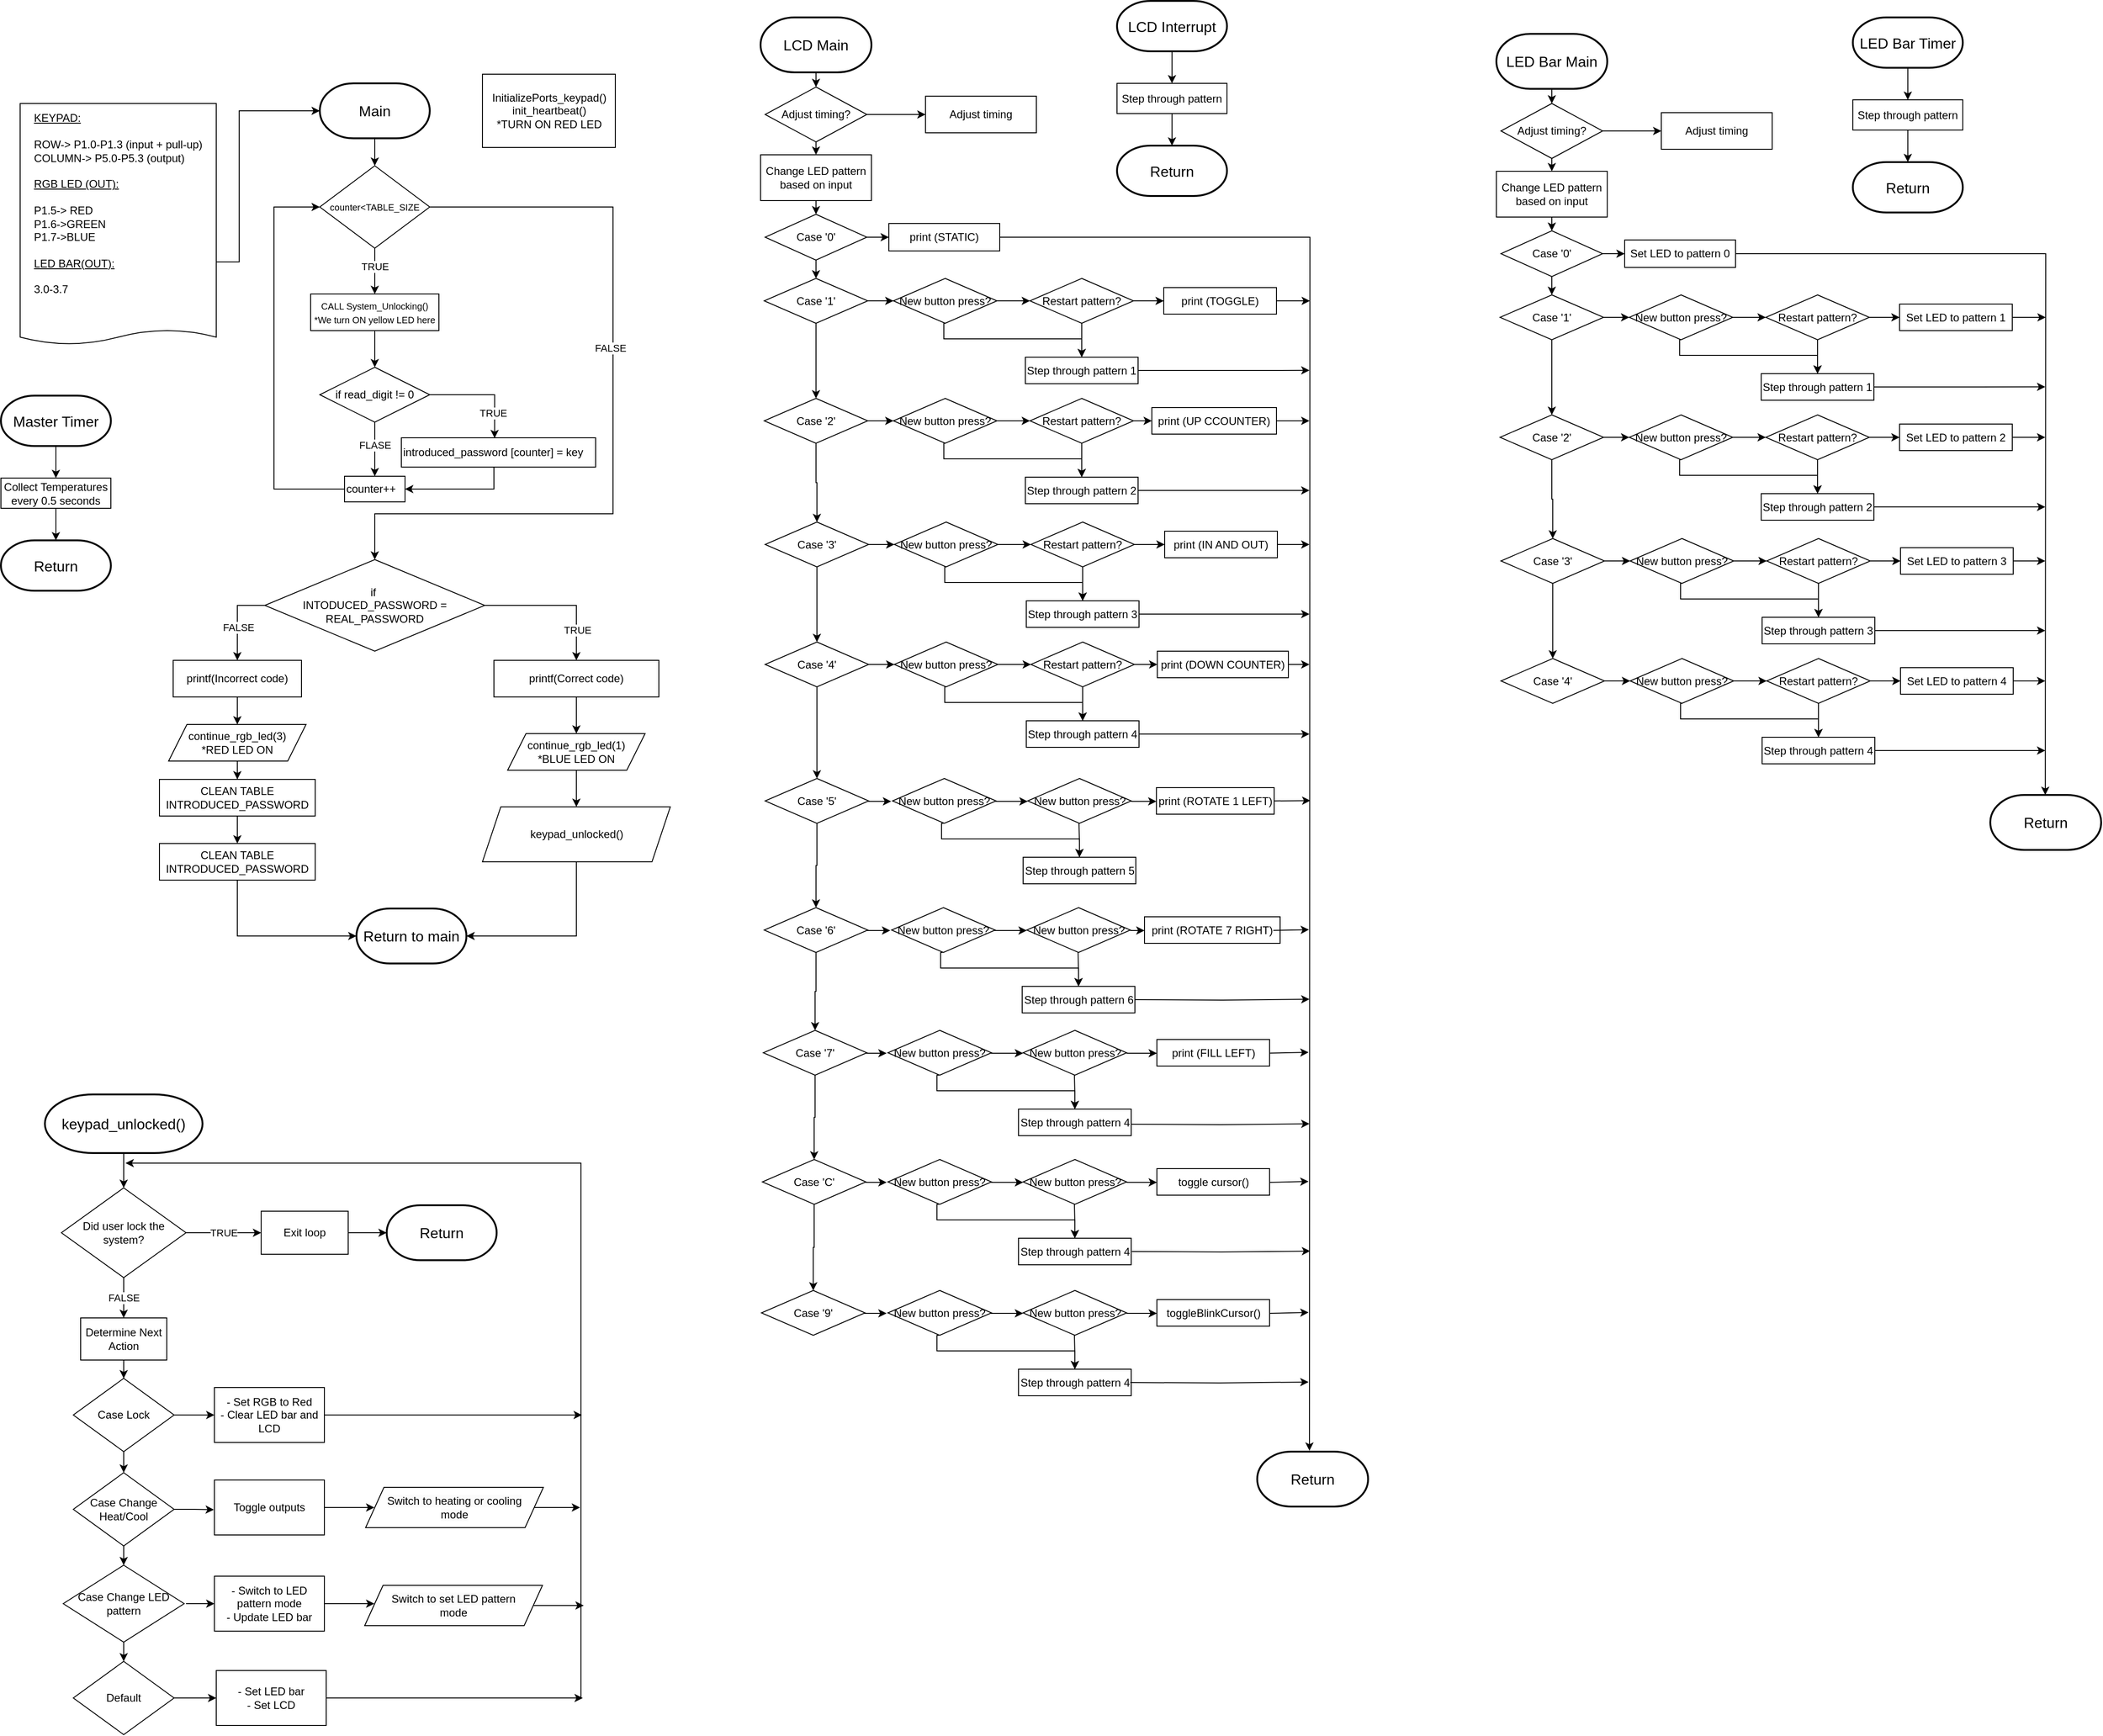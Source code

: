 <mxfile version="26.1.1">
  <diagram name="Página-1" id="q8bP3qXDDJWIK7PAdNEP">
    <mxGraphModel dx="1843" dy="899" grid="0" gridSize="10" guides="1" tooltips="1" connect="1" arrows="1" fold="1" page="1" pageScale="1" pageWidth="827" pageHeight="1169" math="0" shadow="0">
      <root>
        <mxCell id="0" />
        <mxCell id="1" parent="0" />
        <mxCell id="BdzRvveyDMJGJID9cPw9-21" value="" style="edgeStyle=orthogonalEdgeStyle;rounded=0;orthogonalLoop=1;jettySize=auto;html=1;" parent="1" source="g-VBki2EkGI5AyL83IlN-1" target="g-VBki2EkGI5AyL83IlN-2" edge="1">
          <mxGeometry relative="1" as="geometry" />
        </mxCell>
        <mxCell id="g-VBki2EkGI5AyL83IlN-1" value="Main" style="strokeWidth=2;html=1;shape=mxgraph.flowchart.terminator;whiteSpace=wrap;fillColor=none;fontSize=16;" parent="1" vertex="1">
          <mxGeometry x="420" y="131" width="120" height="60" as="geometry" />
        </mxCell>
        <mxCell id="g-VBki2EkGI5AyL83IlN-6" value="" style="edgeStyle=orthogonalEdgeStyle;rounded=0;orthogonalLoop=1;jettySize=auto;html=1;" parent="1" source="g-VBki2EkGI5AyL83IlN-2" target="g-VBki2EkGI5AyL83IlN-4" edge="1">
          <mxGeometry relative="1" as="geometry" />
        </mxCell>
        <mxCell id="g-VBki2EkGI5AyL83IlN-7" value="TRUE" style="edgeLabel;html=1;align=center;verticalAlign=middle;resizable=0;points=[];" parent="g-VBki2EkGI5AyL83IlN-6" vertex="1" connectable="0">
          <mxGeometry x="0.243" relative="1" as="geometry">
            <mxPoint y="-11" as="offset" />
          </mxGeometry>
        </mxCell>
        <mxCell id="g-VBki2EkGI5AyL83IlN-2" value="&lt;font style=&quot;font-size: 10px;&quot;&gt;counter&amp;lt;TABLE_SIZE&lt;/font&gt;" style="rhombus;whiteSpace=wrap;html=1;" parent="1" vertex="1">
          <mxGeometry x="420" y="221" width="120" height="90" as="geometry" />
        </mxCell>
        <mxCell id="g-VBki2EkGI5AyL83IlN-10" value="" style="edgeStyle=orthogonalEdgeStyle;rounded=0;orthogonalLoop=1;jettySize=auto;html=1;" parent="1" source="g-VBki2EkGI5AyL83IlN-4" target="g-VBki2EkGI5AyL83IlN-9" edge="1">
          <mxGeometry relative="1" as="geometry" />
        </mxCell>
        <mxCell id="g-VBki2EkGI5AyL83IlN-4" value="&lt;font style=&quot;font-size: 10px;&quot;&gt;CALL System_Unlocking()&lt;/font&gt;&lt;div&gt;&lt;font style=&quot;font-size: 10px;&quot;&gt;*We turn ON yellow LED here&lt;/font&gt;&lt;/div&gt;" style="whiteSpace=wrap;html=1;" parent="1" vertex="1">
          <mxGeometry x="410" y="361" width="140" height="40" as="geometry" />
        </mxCell>
        <mxCell id="g-VBki2EkGI5AyL83IlN-12" style="edgeStyle=orthogonalEdgeStyle;rounded=0;orthogonalLoop=1;jettySize=auto;html=1;entryX=0.48;entryY=0.01;entryDx=0;entryDy=0;entryPerimeter=0;exitX=1;exitY=0.5;exitDx=0;exitDy=0;" parent="1" source="g-VBki2EkGI5AyL83IlN-9" target="g-VBki2EkGI5AyL83IlN-14" edge="1">
          <mxGeometry relative="1" as="geometry">
            <mxPoint x="610" y="521" as="targetPoint" />
          </mxGeometry>
        </mxCell>
        <mxCell id="g-VBki2EkGI5AyL83IlN-15" value="TRUE" style="edgeLabel;html=1;align=center;verticalAlign=middle;resizable=0;points=[];" parent="g-VBki2EkGI5AyL83IlN-12" vertex="1" connectable="0">
          <mxGeometry x="-0.007" y="-1" relative="1" as="geometry">
            <mxPoint x="10" y="19" as="offset" />
          </mxGeometry>
        </mxCell>
        <mxCell id="g-VBki2EkGI5AyL83IlN-17" value="" style="edgeStyle=orthogonalEdgeStyle;rounded=0;orthogonalLoop=1;jettySize=auto;html=1;" parent="1" source="g-VBki2EkGI5AyL83IlN-9" target="g-VBki2EkGI5AyL83IlN-16" edge="1">
          <mxGeometry relative="1" as="geometry" />
        </mxCell>
        <mxCell id="g-VBki2EkGI5AyL83IlN-19" value="FLASE" style="edgeLabel;html=1;align=center;verticalAlign=middle;resizable=0;points=[];" parent="g-VBki2EkGI5AyL83IlN-17" vertex="1" connectable="0">
          <mxGeometry x="-0.146" relative="1" as="geometry">
            <mxPoint as="offset" />
          </mxGeometry>
        </mxCell>
        <mxCell id="g-VBki2EkGI5AyL83IlN-9" value="if read_digit != 0" style="rhombus;whiteSpace=wrap;html=1;" parent="1" vertex="1">
          <mxGeometry x="420" y="441" width="120" height="60" as="geometry" />
        </mxCell>
        <mxCell id="g-VBki2EkGI5AyL83IlN-18" style="edgeStyle=orthogonalEdgeStyle;rounded=0;orthogonalLoop=1;jettySize=auto;html=1;entryX=1;entryY=0.5;entryDx=0;entryDy=0;" parent="1" source="g-VBki2EkGI5AyL83IlN-14" target="g-VBki2EkGI5AyL83IlN-16" edge="1">
          <mxGeometry relative="1" as="geometry">
            <Array as="points">
              <mxPoint x="610" y="574" />
            </Array>
          </mxGeometry>
        </mxCell>
        <mxCell id="g-VBki2EkGI5AyL83IlN-14" value="introduced_password [counter] = key" style="whiteSpace=wrap;html=1;align=left;" parent="1" vertex="1">
          <mxGeometry x="509" y="518" width="212" height="32" as="geometry" />
        </mxCell>
        <mxCell id="g-VBki2EkGI5AyL83IlN-16" value="&lt;div&gt;counter++&lt;/div&gt;" style="whiteSpace=wrap;html=1;align=left;" parent="1" vertex="1">
          <mxGeometry x="447" y="560" width="66" height="28" as="geometry" />
        </mxCell>
        <mxCell id="g-VBki2EkGI5AyL83IlN-22" style="edgeStyle=orthogonalEdgeStyle;rounded=0;orthogonalLoop=1;jettySize=auto;html=1;" parent="1" source="g-VBki2EkGI5AyL83IlN-2" edge="1">
          <mxGeometry relative="1" as="geometry">
            <mxPoint x="480" y="651" as="targetPoint" />
            <Array as="points">
              <mxPoint x="740" y="266" />
              <mxPoint x="740" y="601" />
              <mxPoint x="480" y="601" />
            </Array>
          </mxGeometry>
        </mxCell>
        <mxCell id="g-VBki2EkGI5AyL83IlN-23" value="FALSE" style="edgeLabel;html=1;align=center;verticalAlign=middle;resizable=0;points=[];" parent="g-VBki2EkGI5AyL83IlN-22" vertex="1" connectable="0">
          <mxGeometry x="-0.16" y="-3" relative="1" as="geometry">
            <mxPoint y="-1" as="offset" />
          </mxGeometry>
        </mxCell>
        <mxCell id="BdzRvveyDMJGJID9cPw9-6" value="" style="edgeStyle=orthogonalEdgeStyle;rounded=0;orthogonalLoop=1;jettySize=auto;html=1;" parent="1" source="g-VBki2EkGI5AyL83IlN-27" target="BdzRvveyDMJGJID9cPw9-5" edge="1">
          <mxGeometry relative="1" as="geometry" />
        </mxCell>
        <mxCell id="g-VBki2EkGI5AyL83IlN-27" value="printf(Correct code)" style="whiteSpace=wrap;html=1;" parent="1" vertex="1">
          <mxGeometry x="610" y="761" width="180" height="40" as="geometry" />
        </mxCell>
        <mxCell id="g-VBki2EkGI5AyL83IlN-31" value="InitializePorts_keypad()&lt;div&gt;init_heartbeat()&lt;/div&gt;&lt;div&gt;*TURN ON RED LED&lt;/div&gt;" style="whiteSpace=wrap;html=1;" parent="1" vertex="1">
          <mxGeometry x="597.5" y="121" width="145" height="80" as="geometry" />
        </mxCell>
        <mxCell id="BdzRvveyDMJGJID9cPw9-13" value="" style="edgeStyle=orthogonalEdgeStyle;rounded=0;orthogonalLoop=1;jettySize=auto;html=1;" parent="1" source="g-VBki2EkGI5AyL83IlN-34" target="BdzRvveyDMJGJID9cPw9-11" edge="1">
          <mxGeometry relative="1" as="geometry" />
        </mxCell>
        <mxCell id="g-VBki2EkGI5AyL83IlN-34" value="printf(Incorrect code)" style="whiteSpace=wrap;html=1;" parent="1" vertex="1">
          <mxGeometry x="260" y="761" width="140" height="40" as="geometry" />
        </mxCell>
        <mxCell id="BdzRvveyDMJGJID9cPw9-4" style="edgeStyle=orthogonalEdgeStyle;rounded=0;orthogonalLoop=1;jettySize=auto;html=1;entryX=0.5;entryY=0;entryDx=0;entryDy=0;" parent="1" source="BdzRvveyDMJGJID9cPw9-3" target="g-VBki2EkGI5AyL83IlN-27" edge="1">
          <mxGeometry relative="1" as="geometry" />
        </mxCell>
        <mxCell id="BdzRvveyDMJGJID9cPw9-9" value="TRUE" style="edgeLabel;html=1;align=center;verticalAlign=middle;resizable=0;points=[];" parent="BdzRvveyDMJGJID9cPw9-4" vertex="1" connectable="0">
          <mxGeometry x="0.589" y="1" relative="1" as="geometry">
            <mxPoint as="offset" />
          </mxGeometry>
        </mxCell>
        <mxCell id="BdzRvveyDMJGJID9cPw9-10" style="edgeStyle=orthogonalEdgeStyle;rounded=0;orthogonalLoop=1;jettySize=auto;html=1;" parent="1" source="BdzRvveyDMJGJID9cPw9-3" target="g-VBki2EkGI5AyL83IlN-34" edge="1">
          <mxGeometry relative="1" as="geometry">
            <Array as="points">
              <mxPoint x="330" y="701" />
            </Array>
          </mxGeometry>
        </mxCell>
        <mxCell id="BdzRvveyDMJGJID9cPw9-12" value="FALSE" style="edgeLabel;html=1;align=center;verticalAlign=middle;resizable=0;points=[];" parent="BdzRvveyDMJGJID9cPw9-10" vertex="1" connectable="0">
          <mxGeometry x="0.201" y="1" relative="1" as="geometry">
            <mxPoint as="offset" />
          </mxGeometry>
        </mxCell>
        <mxCell id="BdzRvveyDMJGJID9cPw9-3" value="if&amp;nbsp;&lt;div&gt;INTODUCED_PASSWORD = REAL_PASSWORD&lt;br&gt;&lt;/div&gt;" style="rhombus;whiteSpace=wrap;html=1;" parent="1" vertex="1">
          <mxGeometry x="360" y="651" width="240" height="100" as="geometry" />
        </mxCell>
        <mxCell id="BdzRvveyDMJGJID9cPw9-8" value="" style="edgeStyle=orthogonalEdgeStyle;rounded=0;orthogonalLoop=1;jettySize=auto;html=1;" parent="1" source="BdzRvveyDMJGJID9cPw9-5" target="BdzRvveyDMJGJID9cPw9-7" edge="1">
          <mxGeometry relative="1" as="geometry" />
        </mxCell>
        <mxCell id="BdzRvveyDMJGJID9cPw9-5" value="continue_rgb_led(1)&lt;div&gt;*BLUE LED ON&lt;/div&gt;" style="shape=parallelogram;perimeter=parallelogramPerimeter;whiteSpace=wrap;html=1;fixedSize=1;" parent="1" vertex="1">
          <mxGeometry x="625" y="841" width="150" height="40" as="geometry" />
        </mxCell>
        <mxCell id="BdzRvveyDMJGJID9cPw9-7" value="keypad_unlocked()" style="shape=parallelogram;perimeter=parallelogramPerimeter;whiteSpace=wrap;html=1;fixedSize=1;" parent="1" vertex="1">
          <mxGeometry x="597.5" y="921" width="205" height="60" as="geometry" />
        </mxCell>
        <mxCell id="BdzRvveyDMJGJID9cPw9-15" value="" style="edgeStyle=orthogonalEdgeStyle;rounded=0;orthogonalLoop=1;jettySize=auto;html=1;" parent="1" source="BdzRvveyDMJGJID9cPw9-11" target="BdzRvveyDMJGJID9cPw9-14" edge="1">
          <mxGeometry relative="1" as="geometry" />
        </mxCell>
        <mxCell id="BdzRvveyDMJGJID9cPw9-11" value="continue_rgb_led(3)&lt;div&gt;*RED LED ON&lt;/div&gt;" style="shape=parallelogram;perimeter=parallelogramPerimeter;whiteSpace=wrap;html=1;fixedSize=1;" parent="1" vertex="1">
          <mxGeometry x="255" y="831" width="150" height="40" as="geometry" />
        </mxCell>
        <mxCell id="BdzRvveyDMJGJID9cPw9-17" value="" style="edgeStyle=orthogonalEdgeStyle;rounded=0;orthogonalLoop=1;jettySize=auto;html=1;" parent="1" source="BdzRvveyDMJGJID9cPw9-14" target="BdzRvveyDMJGJID9cPw9-16" edge="1">
          <mxGeometry relative="1" as="geometry" />
        </mxCell>
        <mxCell id="BdzRvveyDMJGJID9cPw9-14" value="CLEAN TABLE&lt;div&gt;INTRODUCED_PASSWORD&lt;/div&gt;" style="whiteSpace=wrap;html=1;" parent="1" vertex="1">
          <mxGeometry x="245" y="891" width="170" height="40" as="geometry" />
        </mxCell>
        <mxCell id="BdzRvveyDMJGJID9cPw9-16" value="CLEAN TABLE&lt;div&gt;INTRODUCED_PASSWORD&lt;/div&gt;" style="whiteSpace=wrap;html=1;" parent="1" vertex="1">
          <mxGeometry x="245" y="961" width="170" height="40" as="geometry" />
        </mxCell>
        <mxCell id="BdzRvveyDMJGJID9cPw9-22" value="&lt;div style=&quot;text-align: left;&quot;&gt;&lt;span style=&quot;background-color: transparent; color: light-dark(rgb(0, 0, 0), rgb(255, 255, 255));&quot;&gt;&lt;u&gt;KEYPAD:&lt;/u&gt;&lt;/span&gt;&lt;/div&gt;&lt;div style=&quot;text-align: left;&quot;&gt;&lt;span style=&quot;background-color: transparent; color: light-dark(rgb(0, 0, 0), rgb(255, 255, 255));&quot;&gt;&lt;br&gt;&lt;/span&gt;&lt;/div&gt;&lt;div style=&quot;&quot;&gt;ROW-&amp;gt; P1.0-P1.3 (input + pull-up)&lt;/div&gt;&lt;div style=&quot;text-align: left;&quot;&gt;COLUMN-&amp;gt; P5.0-P5.3 (output)&lt;/div&gt;&lt;div style=&quot;text-align: left;&quot;&gt;&lt;br&gt;&lt;/div&gt;&lt;div style=&quot;text-align: left;&quot;&gt;&lt;u&gt;RGB LED (OUT):&lt;/u&gt;&lt;/div&gt;&lt;div style=&quot;text-align: left;&quot;&gt;&lt;br&gt;&lt;/div&gt;&lt;div style=&quot;text-align: left;&quot;&gt;P1.5-&amp;gt; RED&lt;/div&gt;&lt;div style=&quot;text-align: left;&quot;&gt;P1.6-&amp;gt;GREEN&lt;/div&gt;&lt;div style=&quot;text-align: left;&quot;&gt;P1.7-&amp;gt;BLUE&lt;/div&gt;&lt;div style=&quot;text-align: left;&quot;&gt;&lt;br&gt;&lt;/div&gt;&lt;div style=&quot;text-align: left;&quot;&gt;&lt;u&gt;LED BAR(OUT):&lt;/u&gt;&lt;/div&gt;&lt;div style=&quot;text-align: left;&quot;&gt;&lt;br&gt;&lt;/div&gt;&lt;div style=&quot;text-align: left;&quot;&gt;3.0-3.7&lt;/div&gt;&lt;div style=&quot;text-align: left;&quot;&gt;&lt;br&gt;&lt;/div&gt;&lt;div style=&quot;text-align: left;&quot;&gt;&lt;br&gt;&lt;/div&gt;" style="shape=document;whiteSpace=wrap;html=1;boundedLbl=1;size=0.06;" parent="1" vertex="1">
          <mxGeometry x="93" y="153" width="214" height="263" as="geometry" />
        </mxCell>
        <mxCell id="6rBSzW5L0Tkp-EQuJ2ze-26" style="edgeStyle=orthogonalEdgeStyle;rounded=0;orthogonalLoop=1;jettySize=auto;html=1;exitX=0.5;exitY=1;exitDx=0;exitDy=0;exitPerimeter=0;entryX=0.5;entryY=0;entryDx=0;entryDy=0;" parent="1" source="6rBSzW5L0Tkp-EQuJ2ze-2" target="6rBSzW5L0Tkp-EQuJ2ze-3" edge="1">
          <mxGeometry relative="1" as="geometry" />
        </mxCell>
        <mxCell id="6rBSzW5L0Tkp-EQuJ2ze-2" value="LCD Main" style="strokeWidth=2;html=1;shape=mxgraph.flowchart.terminator;whiteSpace=wrap;fillColor=none;fontSize=16;" parent="1" vertex="1">
          <mxGeometry x="901" y="59" width="121" height="60" as="geometry" />
        </mxCell>
        <mxCell id="6rBSzW5L0Tkp-EQuJ2ze-5" style="edgeStyle=orthogonalEdgeStyle;rounded=0;orthogonalLoop=1;jettySize=auto;html=1;exitX=1;exitY=0.5;exitDx=0;exitDy=0;" parent="1" source="6rBSzW5L0Tkp-EQuJ2ze-3" target="6rBSzW5L0Tkp-EQuJ2ze-4" edge="1">
          <mxGeometry relative="1" as="geometry" />
        </mxCell>
        <mxCell id="6rBSzW5L0Tkp-EQuJ2ze-27" style="edgeStyle=orthogonalEdgeStyle;rounded=0;orthogonalLoop=1;jettySize=auto;html=1;exitX=0.5;exitY=1;exitDx=0;exitDy=0;entryX=0.5;entryY=0;entryDx=0;entryDy=0;" parent="1" source="6rBSzW5L0Tkp-EQuJ2ze-3" target="6rBSzW5L0Tkp-EQuJ2ze-6" edge="1">
          <mxGeometry relative="1" as="geometry" />
        </mxCell>
        <mxCell id="6rBSzW5L0Tkp-EQuJ2ze-3" value="Adjust timing?" style="rhombus;whiteSpace=wrap;html=1;" parent="1" vertex="1">
          <mxGeometry x="906" y="135" width="111" height="60" as="geometry" />
        </mxCell>
        <mxCell id="6rBSzW5L0Tkp-EQuJ2ze-4" value="Adjust timing" style="rounded=0;whiteSpace=wrap;html=1;" parent="1" vertex="1">
          <mxGeometry x="1081" y="145" width="121" height="40" as="geometry" />
        </mxCell>
        <mxCell id="6rBSzW5L0Tkp-EQuJ2ze-29" style="edgeStyle=orthogonalEdgeStyle;rounded=0;orthogonalLoop=1;jettySize=auto;html=1;exitX=0.5;exitY=1;exitDx=0;exitDy=0;entryX=0.5;entryY=0;entryDx=0;entryDy=0;" parent="1" source="6rBSzW5L0Tkp-EQuJ2ze-6" target="6rBSzW5L0Tkp-EQuJ2ze-10" edge="1">
          <mxGeometry relative="1" as="geometry" />
        </mxCell>
        <mxCell id="6rBSzW5L0Tkp-EQuJ2ze-6" value="Change LED pattern based on input" style="rounded=0;whiteSpace=wrap;html=1;" parent="1" vertex="1">
          <mxGeometry x="901" y="209" width="121" height="50" as="geometry" />
        </mxCell>
        <mxCell id="6rBSzW5L0Tkp-EQuJ2ze-76" style="edgeStyle=orthogonalEdgeStyle;rounded=0;orthogonalLoop=1;jettySize=auto;html=1;entryX=0.5;entryY=0;entryDx=0;entryDy=0;" parent="1" source="6rBSzW5L0Tkp-EQuJ2ze-7" target="6rBSzW5L0Tkp-EQuJ2ze-8" edge="1">
          <mxGeometry relative="1" as="geometry" />
        </mxCell>
        <mxCell id="6rBSzW5L0Tkp-EQuJ2ze-7" value="LCD Interrupt" style="strokeWidth=2;html=1;shape=mxgraph.flowchart.terminator;whiteSpace=wrap;fillColor=none;fontSize=16;" parent="1" vertex="1">
          <mxGeometry x="1290" y="41" width="120" height="55" as="geometry" />
        </mxCell>
        <mxCell id="6rBSzW5L0Tkp-EQuJ2ze-77" value="" style="edgeStyle=orthogonalEdgeStyle;rounded=0;orthogonalLoop=1;jettySize=auto;html=1;" parent="1" source="6rBSzW5L0Tkp-EQuJ2ze-8" target="6rBSzW5L0Tkp-EQuJ2ze-9" edge="1">
          <mxGeometry relative="1" as="geometry" />
        </mxCell>
        <mxCell id="6rBSzW5L0Tkp-EQuJ2ze-8" value="Step through pattern" style="rounded=0;whiteSpace=wrap;html=1;" parent="1" vertex="1">
          <mxGeometry x="1290" y="131" width="120" height="33" as="geometry" />
        </mxCell>
        <mxCell id="6rBSzW5L0Tkp-EQuJ2ze-9" value="Return" style="strokeWidth=2;html=1;shape=mxgraph.flowchart.terminator;whiteSpace=wrap;fillColor=none;fontSize=16;" parent="1" vertex="1">
          <mxGeometry x="1290" y="199" width="120" height="55" as="geometry" />
        </mxCell>
        <mxCell id="6rBSzW5L0Tkp-EQuJ2ze-28" style="edgeStyle=orthogonalEdgeStyle;rounded=0;orthogonalLoop=1;jettySize=auto;html=1;exitX=0.5;exitY=1;exitDx=0;exitDy=0;entryX=0.5;entryY=0;entryDx=0;entryDy=0;" parent="1" target="6rBSzW5L0Tkp-EQuJ2ze-12" edge="1">
          <mxGeometry relative="1" as="geometry">
            <mxPoint x="961.5" y="324" as="sourcePoint" />
          </mxGeometry>
        </mxCell>
        <mxCell id="6rBSzW5L0Tkp-EQuJ2ze-30" value="" style="edgeStyle=orthogonalEdgeStyle;rounded=0;orthogonalLoop=1;jettySize=auto;html=1;" parent="1" source="6rBSzW5L0Tkp-EQuJ2ze-10" target="6rBSzW5L0Tkp-EQuJ2ze-11" edge="1">
          <mxGeometry relative="1" as="geometry" />
        </mxCell>
        <mxCell id="6rBSzW5L0Tkp-EQuJ2ze-10" value="Case &#39;0&#39;" style="rhombus;whiteSpace=wrap;html=1;" parent="1" vertex="1">
          <mxGeometry x="906" y="274" width="111" height="50" as="geometry" />
        </mxCell>
        <mxCell id="6rBSzW5L0Tkp-EQuJ2ze-66" style="edgeStyle=orthogonalEdgeStyle;rounded=0;orthogonalLoop=1;jettySize=auto;html=1;" parent="1" source="6rBSzW5L0Tkp-EQuJ2ze-11" edge="1">
          <mxGeometry relative="1" as="geometry">
            <mxPoint x="1500" y="1624" as="targetPoint" />
          </mxGeometry>
        </mxCell>
        <mxCell id="6rBSzW5L0Tkp-EQuJ2ze-11" value="print (STATIC)" style="rounded=0;whiteSpace=wrap;html=1;" parent="1" vertex="1">
          <mxGeometry x="1041" y="284" width="121" height="30" as="geometry" />
        </mxCell>
        <mxCell id="6rBSzW5L0Tkp-EQuJ2ze-17" style="edgeStyle=orthogonalEdgeStyle;rounded=0;orthogonalLoop=1;jettySize=auto;html=1;exitX=1;exitY=0.5;exitDx=0;exitDy=0;entryX=0;entryY=0.5;entryDx=0;entryDy=0;" parent="1" source="6rBSzW5L0Tkp-EQuJ2ze-12" target="6rBSzW5L0Tkp-EQuJ2ze-14" edge="1">
          <mxGeometry relative="1" as="geometry" />
        </mxCell>
        <mxCell id="6rBSzW5L0Tkp-EQuJ2ze-43" value="" style="edgeStyle=orthogonalEdgeStyle;rounded=0;orthogonalLoop=1;jettySize=auto;html=1;" parent="1" source="6rBSzW5L0Tkp-EQuJ2ze-12" target="6rBSzW5L0Tkp-EQuJ2ze-34" edge="1">
          <mxGeometry relative="1" as="geometry" />
        </mxCell>
        <mxCell id="6rBSzW5L0Tkp-EQuJ2ze-12" value="Case &#39;1&#39;" style="rhombus;whiteSpace=wrap;html=1;" parent="1" vertex="1">
          <mxGeometry x="905" y="344" width="113" height="49" as="geometry" />
        </mxCell>
        <mxCell id="6rBSzW5L0Tkp-EQuJ2ze-18" style="edgeStyle=orthogonalEdgeStyle;rounded=0;orthogonalLoop=1;jettySize=auto;html=1;exitX=1;exitY=0.5;exitDx=0;exitDy=0;entryX=0;entryY=0.5;entryDx=0;entryDy=0;" parent="1" source="6rBSzW5L0Tkp-EQuJ2ze-14" target="6rBSzW5L0Tkp-EQuJ2ze-16" edge="1">
          <mxGeometry relative="1" as="geometry" />
        </mxCell>
        <mxCell id="6rBSzW5L0Tkp-EQuJ2ze-22" style="edgeStyle=orthogonalEdgeStyle;rounded=0;orthogonalLoop=1;jettySize=auto;html=1;exitX=0.5;exitY=1;exitDx=0;exitDy=0;entryX=0.5;entryY=0;entryDx=0;entryDy=0;" parent="1" source="6rBSzW5L0Tkp-EQuJ2ze-14" target="6rBSzW5L0Tkp-EQuJ2ze-20" edge="1">
          <mxGeometry relative="1" as="geometry">
            <mxPoint x="1251" y="444" as="targetPoint" />
            <Array as="points">
              <mxPoint x="1101" y="393" />
              <mxPoint x="1101" y="410" />
              <mxPoint x="1252" y="410" />
            </Array>
          </mxGeometry>
        </mxCell>
        <mxCell id="6rBSzW5L0Tkp-EQuJ2ze-14" value="New button press?" style="rhombus;whiteSpace=wrap;html=1;" parent="1" vertex="1">
          <mxGeometry x="1046" y="344" width="113" height="49" as="geometry" />
        </mxCell>
        <mxCell id="6rBSzW5L0Tkp-EQuJ2ze-67" style="edgeStyle=orthogonalEdgeStyle;rounded=0;orthogonalLoop=1;jettySize=auto;html=1;exitX=1;exitY=0.5;exitDx=0;exitDy=0;" parent="1" source="6rBSzW5L0Tkp-EQuJ2ze-15" edge="1">
          <mxGeometry relative="1" as="geometry">
            <mxPoint x="1500.471" y="368.529" as="targetPoint" />
          </mxGeometry>
        </mxCell>
        <mxCell id="6rBSzW5L0Tkp-EQuJ2ze-15" value="print (TOGGLE)" style="rounded=0;whiteSpace=wrap;html=1;" parent="1" vertex="1">
          <mxGeometry x="1341" y="354" width="123" height="29" as="geometry" />
        </mxCell>
        <mxCell id="6rBSzW5L0Tkp-EQuJ2ze-19" style="edgeStyle=orthogonalEdgeStyle;rounded=0;orthogonalLoop=1;jettySize=auto;html=1;exitX=1;exitY=0.5;exitDx=0;exitDy=0;entryX=0;entryY=0.5;entryDx=0;entryDy=0;" parent="1" source="6rBSzW5L0Tkp-EQuJ2ze-16" target="6rBSzW5L0Tkp-EQuJ2ze-15" edge="1">
          <mxGeometry relative="1" as="geometry" />
        </mxCell>
        <mxCell id="6rBSzW5L0Tkp-EQuJ2ze-31" value="" style="edgeStyle=orthogonalEdgeStyle;rounded=0;orthogonalLoop=1;jettySize=auto;html=1;" parent="1" source="6rBSzW5L0Tkp-EQuJ2ze-16" target="6rBSzW5L0Tkp-EQuJ2ze-20" edge="1">
          <mxGeometry relative="1" as="geometry" />
        </mxCell>
        <mxCell id="6rBSzW5L0Tkp-EQuJ2ze-16" value="Restart pattern?" style="rhombus;whiteSpace=wrap;html=1;" parent="1" vertex="1">
          <mxGeometry x="1195" y="344" width="113" height="49" as="geometry" />
        </mxCell>
        <mxCell id="6rBSzW5L0Tkp-EQuJ2ze-68" style="edgeStyle=orthogonalEdgeStyle;rounded=0;orthogonalLoop=1;jettySize=auto;html=1;exitX=1;exitY=0.5;exitDx=0;exitDy=0;" parent="1" source="6rBSzW5L0Tkp-EQuJ2ze-20" edge="1">
          <mxGeometry relative="1" as="geometry">
            <mxPoint x="1500.0" y="444.412" as="targetPoint" />
          </mxGeometry>
        </mxCell>
        <mxCell id="6rBSzW5L0Tkp-EQuJ2ze-20" value="Step through pattern 1" style="rounded=0;whiteSpace=wrap;html=1;" parent="1" vertex="1">
          <mxGeometry x="1190" y="430" width="123" height="29" as="geometry" />
        </mxCell>
        <mxCell id="6rBSzW5L0Tkp-EQuJ2ze-25" style="edgeStyle=orthogonalEdgeStyle;rounded=0;orthogonalLoop=1;jettySize=auto;html=1;exitX=0.5;exitY=1;exitDx=0;exitDy=0;" parent="1" source="6rBSzW5L0Tkp-EQuJ2ze-3" target="6rBSzW5L0Tkp-EQuJ2ze-3" edge="1">
          <mxGeometry relative="1" as="geometry" />
        </mxCell>
        <mxCell id="6rBSzW5L0Tkp-EQuJ2ze-33" style="edgeStyle=orthogonalEdgeStyle;rounded=0;orthogonalLoop=1;jettySize=auto;html=1;exitX=1;exitY=0.5;exitDx=0;exitDy=0;entryX=0;entryY=0.5;entryDx=0;entryDy=0;" parent="1" source="6rBSzW5L0Tkp-EQuJ2ze-34" target="6rBSzW5L0Tkp-EQuJ2ze-37" edge="1">
          <mxGeometry relative="1" as="geometry" />
        </mxCell>
        <mxCell id="6rBSzW5L0Tkp-EQuJ2ze-65" value="" style="edgeStyle=orthogonalEdgeStyle;rounded=0;orthogonalLoop=1;jettySize=auto;html=1;" parent="1" source="6rBSzW5L0Tkp-EQuJ2ze-34" target="6rBSzW5L0Tkp-EQuJ2ze-46" edge="1">
          <mxGeometry relative="1" as="geometry" />
        </mxCell>
        <mxCell id="6rBSzW5L0Tkp-EQuJ2ze-34" value="Case &#39;2&#39;" style="rhombus;whiteSpace=wrap;html=1;" parent="1" vertex="1">
          <mxGeometry x="905" y="475" width="113" height="49" as="geometry" />
        </mxCell>
        <mxCell id="6rBSzW5L0Tkp-EQuJ2ze-35" style="edgeStyle=orthogonalEdgeStyle;rounded=0;orthogonalLoop=1;jettySize=auto;html=1;exitX=1;exitY=0.5;exitDx=0;exitDy=0;entryX=0;entryY=0.5;entryDx=0;entryDy=0;" parent="1" source="6rBSzW5L0Tkp-EQuJ2ze-37" target="6rBSzW5L0Tkp-EQuJ2ze-41" edge="1">
          <mxGeometry relative="1" as="geometry" />
        </mxCell>
        <mxCell id="6rBSzW5L0Tkp-EQuJ2ze-36" style="edgeStyle=orthogonalEdgeStyle;rounded=0;orthogonalLoop=1;jettySize=auto;html=1;exitX=0.5;exitY=1;exitDx=0;exitDy=0;entryX=0.5;entryY=0;entryDx=0;entryDy=0;" parent="1" source="6rBSzW5L0Tkp-EQuJ2ze-37" target="6rBSzW5L0Tkp-EQuJ2ze-42" edge="1">
          <mxGeometry relative="1" as="geometry">
            <mxPoint x="1251" y="575" as="targetPoint" />
            <Array as="points">
              <mxPoint x="1101" y="524" />
              <mxPoint x="1101" y="541" />
              <mxPoint x="1252" y="541" />
            </Array>
          </mxGeometry>
        </mxCell>
        <mxCell id="6rBSzW5L0Tkp-EQuJ2ze-37" value="New button press?" style="rhombus;whiteSpace=wrap;html=1;" parent="1" vertex="1">
          <mxGeometry x="1046" y="475" width="113" height="49" as="geometry" />
        </mxCell>
        <mxCell id="6rBSzW5L0Tkp-EQuJ2ze-69" style="edgeStyle=orthogonalEdgeStyle;rounded=0;orthogonalLoop=1;jettySize=auto;html=1;" parent="1" source="6rBSzW5L0Tkp-EQuJ2ze-38" edge="1">
          <mxGeometry relative="1" as="geometry">
            <mxPoint x="1500.0" y="499.5" as="targetPoint" />
          </mxGeometry>
        </mxCell>
        <mxCell id="6rBSzW5L0Tkp-EQuJ2ze-38" value="print (UP CCOUNTER)" style="rounded=0;whiteSpace=wrap;html=1;" parent="1" vertex="1">
          <mxGeometry x="1328" y="485" width="136" height="29" as="geometry" />
        </mxCell>
        <mxCell id="6rBSzW5L0Tkp-EQuJ2ze-39" style="edgeStyle=orthogonalEdgeStyle;rounded=0;orthogonalLoop=1;jettySize=auto;html=1;exitX=1;exitY=0.5;exitDx=0;exitDy=0;entryX=0;entryY=0.5;entryDx=0;entryDy=0;" parent="1" source="6rBSzW5L0Tkp-EQuJ2ze-41" target="6rBSzW5L0Tkp-EQuJ2ze-38" edge="1">
          <mxGeometry relative="1" as="geometry" />
        </mxCell>
        <mxCell id="6rBSzW5L0Tkp-EQuJ2ze-40" value="" style="edgeStyle=orthogonalEdgeStyle;rounded=0;orthogonalLoop=1;jettySize=auto;html=1;" parent="1" source="6rBSzW5L0Tkp-EQuJ2ze-41" target="6rBSzW5L0Tkp-EQuJ2ze-42" edge="1">
          <mxGeometry relative="1" as="geometry" />
        </mxCell>
        <mxCell id="6rBSzW5L0Tkp-EQuJ2ze-41" value="Restart pattern?" style="rhombus;whiteSpace=wrap;html=1;" parent="1" vertex="1">
          <mxGeometry x="1195" y="475" width="113" height="49" as="geometry" />
        </mxCell>
        <mxCell id="6rBSzW5L0Tkp-EQuJ2ze-70" style="edgeStyle=orthogonalEdgeStyle;rounded=0;orthogonalLoop=1;jettySize=auto;html=1;" parent="1" source="6rBSzW5L0Tkp-EQuJ2ze-42" edge="1">
          <mxGeometry relative="1" as="geometry">
            <mxPoint x="1500.0" y="575.5" as="targetPoint" />
          </mxGeometry>
        </mxCell>
        <mxCell id="6rBSzW5L0Tkp-EQuJ2ze-42" value="Step through pattern 2" style="rounded=0;whiteSpace=wrap;html=1;" parent="1" vertex="1">
          <mxGeometry x="1190" y="561" width="123" height="29" as="geometry" />
        </mxCell>
        <mxCell id="6rBSzW5L0Tkp-EQuJ2ze-44" style="edgeStyle=orthogonalEdgeStyle;rounded=0;orthogonalLoop=1;jettySize=auto;html=1;exitX=1;exitY=0.5;exitDx=0;exitDy=0;entryX=0;entryY=0.5;entryDx=0;entryDy=0;" parent="1" source="6rBSzW5L0Tkp-EQuJ2ze-46" target="6rBSzW5L0Tkp-EQuJ2ze-49" edge="1">
          <mxGeometry relative="1" as="geometry" />
        </mxCell>
        <mxCell id="6rBSzW5L0Tkp-EQuJ2ze-45" value="" style="edgeStyle=orthogonalEdgeStyle;rounded=0;orthogonalLoop=1;jettySize=auto;html=1;" parent="1" source="6rBSzW5L0Tkp-EQuJ2ze-46" target="6rBSzW5L0Tkp-EQuJ2ze-56" edge="1">
          <mxGeometry relative="1" as="geometry" />
        </mxCell>
        <mxCell id="6rBSzW5L0Tkp-EQuJ2ze-46" value="Case &#39;3&#39;" style="rhombus;whiteSpace=wrap;html=1;" parent="1" vertex="1">
          <mxGeometry x="906" y="610" width="113" height="49" as="geometry" />
        </mxCell>
        <mxCell id="6rBSzW5L0Tkp-EQuJ2ze-47" style="edgeStyle=orthogonalEdgeStyle;rounded=0;orthogonalLoop=1;jettySize=auto;html=1;exitX=1;exitY=0.5;exitDx=0;exitDy=0;entryX=0;entryY=0.5;entryDx=0;entryDy=0;" parent="1" source="6rBSzW5L0Tkp-EQuJ2ze-49" target="6rBSzW5L0Tkp-EQuJ2ze-53" edge="1">
          <mxGeometry relative="1" as="geometry" />
        </mxCell>
        <mxCell id="6rBSzW5L0Tkp-EQuJ2ze-48" style="edgeStyle=orthogonalEdgeStyle;rounded=0;orthogonalLoop=1;jettySize=auto;html=1;exitX=0.5;exitY=1;exitDx=0;exitDy=0;entryX=0.5;entryY=0;entryDx=0;entryDy=0;" parent="1" source="6rBSzW5L0Tkp-EQuJ2ze-49" target="6rBSzW5L0Tkp-EQuJ2ze-54" edge="1">
          <mxGeometry relative="1" as="geometry">
            <mxPoint x="1252" y="710" as="targetPoint" />
            <Array as="points">
              <mxPoint x="1102" y="659" />
              <mxPoint x="1102" y="676" />
              <mxPoint x="1253" y="676" />
            </Array>
          </mxGeometry>
        </mxCell>
        <mxCell id="6rBSzW5L0Tkp-EQuJ2ze-49" value="New button press?" style="rhombus;whiteSpace=wrap;html=1;" parent="1" vertex="1">
          <mxGeometry x="1047" y="610" width="113" height="49" as="geometry" />
        </mxCell>
        <mxCell id="6rBSzW5L0Tkp-EQuJ2ze-71" style="edgeStyle=orthogonalEdgeStyle;rounded=0;orthogonalLoop=1;jettySize=auto;html=1;" parent="1" source="6rBSzW5L0Tkp-EQuJ2ze-50" edge="1">
          <mxGeometry relative="1" as="geometry">
            <mxPoint x="1500.0" y="634.5" as="targetPoint" />
          </mxGeometry>
        </mxCell>
        <mxCell id="6rBSzW5L0Tkp-EQuJ2ze-50" value="print (IN AND OUT)" style="rounded=0;whiteSpace=wrap;html=1;" parent="1" vertex="1">
          <mxGeometry x="1342" y="620" width="123" height="29" as="geometry" />
        </mxCell>
        <mxCell id="6rBSzW5L0Tkp-EQuJ2ze-51" style="edgeStyle=orthogonalEdgeStyle;rounded=0;orthogonalLoop=1;jettySize=auto;html=1;exitX=1;exitY=0.5;exitDx=0;exitDy=0;entryX=0;entryY=0.5;entryDx=0;entryDy=0;" parent="1" source="6rBSzW5L0Tkp-EQuJ2ze-53" target="6rBSzW5L0Tkp-EQuJ2ze-50" edge="1">
          <mxGeometry relative="1" as="geometry" />
        </mxCell>
        <mxCell id="6rBSzW5L0Tkp-EQuJ2ze-52" value="" style="edgeStyle=orthogonalEdgeStyle;rounded=0;orthogonalLoop=1;jettySize=auto;html=1;" parent="1" source="6rBSzW5L0Tkp-EQuJ2ze-53" target="6rBSzW5L0Tkp-EQuJ2ze-54" edge="1">
          <mxGeometry relative="1" as="geometry" />
        </mxCell>
        <mxCell id="6rBSzW5L0Tkp-EQuJ2ze-53" value="Restart pattern?" style="rhombus;whiteSpace=wrap;html=1;" parent="1" vertex="1">
          <mxGeometry x="1196" y="610" width="113" height="49" as="geometry" />
        </mxCell>
        <mxCell id="6rBSzW5L0Tkp-EQuJ2ze-72" style="edgeStyle=orthogonalEdgeStyle;rounded=0;orthogonalLoop=1;jettySize=auto;html=1;" parent="1" source="6rBSzW5L0Tkp-EQuJ2ze-54" edge="1">
          <mxGeometry relative="1" as="geometry">
            <mxPoint x="1500.0" y="710.5" as="targetPoint" />
          </mxGeometry>
        </mxCell>
        <mxCell id="6rBSzW5L0Tkp-EQuJ2ze-54" value="Step through pattern 3" style="rounded=0;whiteSpace=wrap;html=1;" parent="1" vertex="1">
          <mxGeometry x="1191" y="696" width="123" height="29" as="geometry" />
        </mxCell>
        <mxCell id="6rBSzW5L0Tkp-EQuJ2ze-55" style="edgeStyle=orthogonalEdgeStyle;rounded=0;orthogonalLoop=1;jettySize=auto;html=1;exitX=1;exitY=0.5;exitDx=0;exitDy=0;entryX=0;entryY=0.5;entryDx=0;entryDy=0;" parent="1" source="6rBSzW5L0Tkp-EQuJ2ze-56" target="6rBSzW5L0Tkp-EQuJ2ze-59" edge="1">
          <mxGeometry relative="1" as="geometry" />
        </mxCell>
        <mxCell id="VBWIGZMGspSVbr2qqHEz-52" value="" style="edgeStyle=orthogonalEdgeStyle;rounded=0;orthogonalLoop=1;jettySize=auto;html=1;" parent="1" source="6rBSzW5L0Tkp-EQuJ2ze-56" target="VBWIGZMGspSVbr2qqHEz-10" edge="1">
          <mxGeometry relative="1" as="geometry" />
        </mxCell>
        <mxCell id="6rBSzW5L0Tkp-EQuJ2ze-56" value="Case &#39;4&#39;" style="rhombus;whiteSpace=wrap;html=1;" parent="1" vertex="1">
          <mxGeometry x="906" y="741" width="113" height="49" as="geometry" />
        </mxCell>
        <mxCell id="6rBSzW5L0Tkp-EQuJ2ze-57" style="edgeStyle=orthogonalEdgeStyle;rounded=0;orthogonalLoop=1;jettySize=auto;html=1;exitX=1;exitY=0.5;exitDx=0;exitDy=0;entryX=0;entryY=0.5;entryDx=0;entryDy=0;" parent="1" source="6rBSzW5L0Tkp-EQuJ2ze-59" target="6rBSzW5L0Tkp-EQuJ2ze-63" edge="1">
          <mxGeometry relative="1" as="geometry" />
        </mxCell>
        <mxCell id="6rBSzW5L0Tkp-EQuJ2ze-58" style="edgeStyle=orthogonalEdgeStyle;rounded=0;orthogonalLoop=1;jettySize=auto;html=1;exitX=0.5;exitY=1;exitDx=0;exitDy=0;entryX=0.5;entryY=0;entryDx=0;entryDy=0;" parent="1" source="6rBSzW5L0Tkp-EQuJ2ze-59" target="6rBSzW5L0Tkp-EQuJ2ze-64" edge="1">
          <mxGeometry relative="1" as="geometry">
            <mxPoint x="1252" y="841" as="targetPoint" />
            <Array as="points">
              <mxPoint x="1102" y="790" />
              <mxPoint x="1102" y="807" />
              <mxPoint x="1253" y="807" />
            </Array>
          </mxGeometry>
        </mxCell>
        <mxCell id="6rBSzW5L0Tkp-EQuJ2ze-59" value="New button press?" style="rhombus;whiteSpace=wrap;html=1;" parent="1" vertex="1">
          <mxGeometry x="1047" y="741" width="113" height="49" as="geometry" />
        </mxCell>
        <mxCell id="6rBSzW5L0Tkp-EQuJ2ze-73" style="edgeStyle=orthogonalEdgeStyle;rounded=0;orthogonalLoop=1;jettySize=auto;html=1;exitX=1;exitY=0.5;exitDx=0;exitDy=0;" parent="1" source="6rBSzW5L0Tkp-EQuJ2ze-60" edge="1">
          <mxGeometry relative="1" as="geometry">
            <mxPoint x="1500.0" y="765.588" as="targetPoint" />
          </mxGeometry>
        </mxCell>
        <mxCell id="6rBSzW5L0Tkp-EQuJ2ze-60" value="print (DOWN COUNTER)" style="rounded=0;whiteSpace=wrap;html=1;" parent="1" vertex="1">
          <mxGeometry x="1334" y="751" width="143" height="29" as="geometry" />
        </mxCell>
        <mxCell id="6rBSzW5L0Tkp-EQuJ2ze-61" style="edgeStyle=orthogonalEdgeStyle;rounded=0;orthogonalLoop=1;jettySize=auto;html=1;exitX=1;exitY=0.5;exitDx=0;exitDy=0;entryX=0;entryY=0.5;entryDx=0;entryDy=0;" parent="1" source="6rBSzW5L0Tkp-EQuJ2ze-63" target="6rBSzW5L0Tkp-EQuJ2ze-60" edge="1">
          <mxGeometry relative="1" as="geometry" />
        </mxCell>
        <mxCell id="6rBSzW5L0Tkp-EQuJ2ze-62" value="" style="edgeStyle=orthogonalEdgeStyle;rounded=0;orthogonalLoop=1;jettySize=auto;html=1;" parent="1" source="6rBSzW5L0Tkp-EQuJ2ze-63" target="6rBSzW5L0Tkp-EQuJ2ze-64" edge="1">
          <mxGeometry relative="1" as="geometry" />
        </mxCell>
        <mxCell id="6rBSzW5L0Tkp-EQuJ2ze-63" value="Restart pattern?" style="rhombus;whiteSpace=wrap;html=1;" parent="1" vertex="1">
          <mxGeometry x="1196" y="741" width="113" height="49" as="geometry" />
        </mxCell>
        <mxCell id="6rBSzW5L0Tkp-EQuJ2ze-74" style="edgeStyle=orthogonalEdgeStyle;rounded=0;orthogonalLoop=1;jettySize=auto;html=1;" parent="1" source="6rBSzW5L0Tkp-EQuJ2ze-64" edge="1">
          <mxGeometry relative="1" as="geometry">
            <mxPoint x="1500.0" y="841.5" as="targetPoint" />
          </mxGeometry>
        </mxCell>
        <mxCell id="6rBSzW5L0Tkp-EQuJ2ze-64" value="Step through pattern 4" style="rounded=0;whiteSpace=wrap;html=1;" parent="1" vertex="1">
          <mxGeometry x="1191" y="827" width="123" height="29" as="geometry" />
        </mxCell>
        <mxCell id="6rBSzW5L0Tkp-EQuJ2ze-75" value="Return" style="strokeWidth=2;html=1;shape=mxgraph.flowchart.terminator;whiteSpace=wrap;fillColor=none;fontSize=16;" parent="1" vertex="1">
          <mxGeometry x="1443" y="1625" width="121" height="60" as="geometry" />
        </mxCell>
        <mxCell id="VBWIGZMGspSVbr2qqHEz-1" style="edgeStyle=orthogonalEdgeStyle;rounded=0;orthogonalLoop=1;jettySize=auto;html=1;exitX=1;exitY=0.5;exitDx=0;exitDy=0;entryX=0;entryY=0.5;entryDx=0;entryDy=0;" parent="1" edge="1">
          <mxGeometry relative="1" as="geometry">
            <mxPoint x="1015.5" y="915" as="sourcePoint" />
            <mxPoint x="1043.5" y="915" as="targetPoint" />
          </mxGeometry>
        </mxCell>
        <mxCell id="VBWIGZMGspSVbr2qqHEz-2" style="edgeStyle=orthogonalEdgeStyle;rounded=0;orthogonalLoop=1;jettySize=auto;html=1;exitX=1;exitY=0.5;exitDx=0;exitDy=0;entryX=0;entryY=0.5;entryDx=0;entryDy=0;" parent="1" edge="1">
          <mxGeometry relative="1" as="geometry">
            <mxPoint x="1156.5" y="915" as="sourcePoint" />
            <mxPoint x="1192.5" y="915" as="targetPoint" />
          </mxGeometry>
        </mxCell>
        <mxCell id="VBWIGZMGspSVbr2qqHEz-3" style="edgeStyle=orthogonalEdgeStyle;rounded=0;orthogonalLoop=1;jettySize=auto;html=1;exitX=0.5;exitY=1;exitDx=0;exitDy=0;entryX=0.5;entryY=0;entryDx=0;entryDy=0;" parent="1" target="VBWIGZMGspSVbr2qqHEz-7" edge="1">
          <mxGeometry relative="1" as="geometry">
            <mxPoint x="1248.5" y="990" as="targetPoint" />
            <Array as="points">
              <mxPoint x="1098.5" y="939" />
              <mxPoint x="1098.5" y="956" />
              <mxPoint x="1249.5" y="956" />
            </Array>
            <mxPoint x="1100.5" y="939" as="sourcePoint" />
          </mxGeometry>
        </mxCell>
        <mxCell id="VBWIGZMGspSVbr2qqHEz-4" value="print (ROTATE 1 LEFT)" style="rounded=0;whiteSpace=wrap;html=1;" parent="1" vertex="1">
          <mxGeometry x="1333" y="900" width="128.5" height="29" as="geometry" />
        </mxCell>
        <mxCell id="VBWIGZMGspSVbr2qqHEz-5" style="edgeStyle=orthogonalEdgeStyle;rounded=0;orthogonalLoop=1;jettySize=auto;html=1;exitX=1;exitY=0.5;exitDx=0;exitDy=0;entryX=0;entryY=0.5;entryDx=0;entryDy=0;" parent="1" target="VBWIGZMGspSVbr2qqHEz-4" edge="1">
          <mxGeometry relative="1" as="geometry">
            <mxPoint x="1305.5" y="915" as="sourcePoint" />
          </mxGeometry>
        </mxCell>
        <mxCell id="VBWIGZMGspSVbr2qqHEz-6" value="" style="edgeStyle=orthogonalEdgeStyle;rounded=0;orthogonalLoop=1;jettySize=auto;html=1;" parent="1" target="VBWIGZMGspSVbr2qqHEz-7" edge="1">
          <mxGeometry relative="1" as="geometry">
            <mxPoint x="1248.5" y="939" as="sourcePoint" />
          </mxGeometry>
        </mxCell>
        <mxCell id="VBWIGZMGspSVbr2qqHEz-7" value="Step through pattern 5" style="rounded=0;whiteSpace=wrap;html=1;" parent="1" vertex="1">
          <mxGeometry x="1187.5" y="976" width="123" height="29" as="geometry" />
        </mxCell>
        <mxCell id="VBWIGZMGspSVbr2qqHEz-8" value="New button press?" style="rhombus;whiteSpace=wrap;html=1;" parent="1" vertex="1">
          <mxGeometry x="1045" y="890" width="113" height="49" as="geometry" />
        </mxCell>
        <mxCell id="VBWIGZMGspSVbr2qqHEz-9" value="New button press?" style="rhombus;whiteSpace=wrap;html=1;" parent="1" vertex="1">
          <mxGeometry x="1192.5" y="890" width="113" height="49" as="geometry" />
        </mxCell>
        <mxCell id="VBWIGZMGspSVbr2qqHEz-53" value="" style="edgeStyle=orthogonalEdgeStyle;rounded=0;orthogonalLoop=1;jettySize=auto;html=1;" parent="1" source="VBWIGZMGspSVbr2qqHEz-10" target="VBWIGZMGspSVbr2qqHEz-20" edge="1">
          <mxGeometry relative="1" as="geometry" />
        </mxCell>
        <mxCell id="VBWIGZMGspSVbr2qqHEz-10" value="Case &#39;5&#39;" style="rhombus;whiteSpace=wrap;html=1;" parent="1" vertex="1">
          <mxGeometry x="906" y="890" width="113" height="49" as="geometry" />
        </mxCell>
        <mxCell id="VBWIGZMGspSVbr2qqHEz-11" style="edgeStyle=orthogonalEdgeStyle;rounded=0;orthogonalLoop=1;jettySize=auto;html=1;exitX=1;exitY=0.5;exitDx=0;exitDy=0;entryX=0;entryY=0.5;entryDx=0;entryDy=0;" parent="1" edge="1">
          <mxGeometry relative="1" as="geometry">
            <mxPoint x="1014.5" y="1056" as="sourcePoint" />
            <mxPoint x="1042.5" y="1056" as="targetPoint" />
          </mxGeometry>
        </mxCell>
        <mxCell id="VBWIGZMGspSVbr2qqHEz-12" style="edgeStyle=orthogonalEdgeStyle;rounded=0;orthogonalLoop=1;jettySize=auto;html=1;exitX=1;exitY=0.5;exitDx=0;exitDy=0;entryX=0;entryY=0.5;entryDx=0;entryDy=0;" parent="1" edge="1">
          <mxGeometry relative="1" as="geometry">
            <mxPoint x="1155.5" y="1056" as="sourcePoint" />
            <mxPoint x="1191.5" y="1056" as="targetPoint" />
          </mxGeometry>
        </mxCell>
        <mxCell id="VBWIGZMGspSVbr2qqHEz-13" style="edgeStyle=orthogonalEdgeStyle;rounded=0;orthogonalLoop=1;jettySize=auto;html=1;exitX=0.5;exitY=1;exitDx=0;exitDy=0;entryX=0.5;entryY=0;entryDx=0;entryDy=0;" parent="1" target="VBWIGZMGspSVbr2qqHEz-17" edge="1">
          <mxGeometry relative="1" as="geometry">
            <mxPoint x="1247.5" y="1131" as="targetPoint" />
            <Array as="points">
              <mxPoint x="1097.5" y="1080" />
              <mxPoint x="1097.5" y="1097" />
              <mxPoint x="1248.5" y="1097" />
            </Array>
            <mxPoint x="1099.5" y="1080" as="sourcePoint" />
          </mxGeometry>
        </mxCell>
        <mxCell id="VBWIGZMGspSVbr2qqHEz-14" value="print (ROTATE 7 RIGHT)" style="rounded=0;whiteSpace=wrap;html=1;" parent="1" vertex="1">
          <mxGeometry x="1320" y="1041" width="148" height="29" as="geometry" />
        </mxCell>
        <mxCell id="VBWIGZMGspSVbr2qqHEz-15" style="edgeStyle=orthogonalEdgeStyle;rounded=0;orthogonalLoop=1;jettySize=auto;html=1;exitX=1;exitY=0.5;exitDx=0;exitDy=0;entryX=0;entryY=0.5;entryDx=0;entryDy=0;" parent="1" target="VBWIGZMGspSVbr2qqHEz-14" edge="1">
          <mxGeometry relative="1" as="geometry">
            <mxPoint x="1304.5" y="1056" as="sourcePoint" />
          </mxGeometry>
        </mxCell>
        <mxCell id="VBWIGZMGspSVbr2qqHEz-16" value="" style="edgeStyle=orthogonalEdgeStyle;rounded=0;orthogonalLoop=1;jettySize=auto;html=1;" parent="1" target="VBWIGZMGspSVbr2qqHEz-17" edge="1">
          <mxGeometry relative="1" as="geometry">
            <mxPoint x="1247.5" y="1080" as="sourcePoint" />
          </mxGeometry>
        </mxCell>
        <mxCell id="VBWIGZMGspSVbr2qqHEz-17" value="Step through pattern 6" style="rounded=0;whiteSpace=wrap;html=1;" parent="1" vertex="1">
          <mxGeometry x="1186.5" y="1117" width="123" height="29" as="geometry" />
        </mxCell>
        <mxCell id="VBWIGZMGspSVbr2qqHEz-18" value="New button press?" style="rhombus;whiteSpace=wrap;html=1;" parent="1" vertex="1">
          <mxGeometry x="1044" y="1031" width="113" height="49" as="geometry" />
        </mxCell>
        <mxCell id="VBWIGZMGspSVbr2qqHEz-19" value="New button press?" style="rhombus;whiteSpace=wrap;html=1;" parent="1" vertex="1">
          <mxGeometry x="1191.5" y="1031" width="113" height="49" as="geometry" />
        </mxCell>
        <mxCell id="VBWIGZMGspSVbr2qqHEz-54" value="" style="edgeStyle=orthogonalEdgeStyle;rounded=0;orthogonalLoop=1;jettySize=auto;html=1;" parent="1" source="VBWIGZMGspSVbr2qqHEz-20" target="VBWIGZMGspSVbr2qqHEz-30" edge="1">
          <mxGeometry relative="1" as="geometry" />
        </mxCell>
        <mxCell id="VBWIGZMGspSVbr2qqHEz-20" value="Case &#39;6&#39;" style="rhombus;whiteSpace=wrap;html=1;" parent="1" vertex="1">
          <mxGeometry x="905" y="1031" width="113" height="49" as="geometry" />
        </mxCell>
        <mxCell id="VBWIGZMGspSVbr2qqHEz-21" style="edgeStyle=orthogonalEdgeStyle;rounded=0;orthogonalLoop=1;jettySize=auto;html=1;exitX=1;exitY=0.5;exitDx=0;exitDy=0;entryX=0;entryY=0.5;entryDx=0;entryDy=0;" parent="1" edge="1">
          <mxGeometry relative="1" as="geometry">
            <mxPoint x="1010.5" y="1190" as="sourcePoint" />
            <mxPoint x="1038.5" y="1190" as="targetPoint" />
          </mxGeometry>
        </mxCell>
        <mxCell id="VBWIGZMGspSVbr2qqHEz-22" style="edgeStyle=orthogonalEdgeStyle;rounded=0;orthogonalLoop=1;jettySize=auto;html=1;exitX=1;exitY=0.5;exitDx=0;exitDy=0;entryX=0;entryY=0.5;entryDx=0;entryDy=0;" parent="1" edge="1">
          <mxGeometry relative="1" as="geometry">
            <mxPoint x="1151.5" y="1190" as="sourcePoint" />
            <mxPoint x="1187.5" y="1190" as="targetPoint" />
          </mxGeometry>
        </mxCell>
        <mxCell id="VBWIGZMGspSVbr2qqHEz-23" style="edgeStyle=orthogonalEdgeStyle;rounded=0;orthogonalLoop=1;jettySize=auto;html=1;exitX=0.5;exitY=1;exitDx=0;exitDy=0;entryX=0.5;entryY=0;entryDx=0;entryDy=0;" parent="1" target="VBWIGZMGspSVbr2qqHEz-27" edge="1">
          <mxGeometry relative="1" as="geometry">
            <mxPoint x="1243.5" y="1265" as="targetPoint" />
            <Array as="points">
              <mxPoint x="1093.5" y="1214" />
              <mxPoint x="1093.5" y="1231" />
              <mxPoint x="1244.5" y="1231" />
            </Array>
            <mxPoint x="1095.5" y="1214" as="sourcePoint" />
          </mxGeometry>
        </mxCell>
        <mxCell id="VBWIGZMGspSVbr2qqHEz-24" value="print (FILL LEFT)" style="rounded=0;whiteSpace=wrap;html=1;" parent="1" vertex="1">
          <mxGeometry x="1333.5" y="1175" width="123" height="29" as="geometry" />
        </mxCell>
        <mxCell id="VBWIGZMGspSVbr2qqHEz-25" style="edgeStyle=orthogonalEdgeStyle;rounded=0;orthogonalLoop=1;jettySize=auto;html=1;exitX=1;exitY=0.5;exitDx=0;exitDy=0;entryX=0;entryY=0.5;entryDx=0;entryDy=0;" parent="1" target="VBWIGZMGspSVbr2qqHEz-24" edge="1">
          <mxGeometry relative="1" as="geometry">
            <mxPoint x="1300.5" y="1190" as="sourcePoint" />
          </mxGeometry>
        </mxCell>
        <mxCell id="VBWIGZMGspSVbr2qqHEz-26" value="" style="edgeStyle=orthogonalEdgeStyle;rounded=0;orthogonalLoop=1;jettySize=auto;html=1;" parent="1" target="VBWIGZMGspSVbr2qqHEz-27" edge="1">
          <mxGeometry relative="1" as="geometry">
            <mxPoint x="1243.5" y="1214" as="sourcePoint" />
          </mxGeometry>
        </mxCell>
        <mxCell id="VBWIGZMGspSVbr2qqHEz-27" value="Step through pattern 4" style="rounded=0;whiteSpace=wrap;html=1;" parent="1" vertex="1">
          <mxGeometry x="1182.5" y="1251" width="123" height="29" as="geometry" />
        </mxCell>
        <mxCell id="VBWIGZMGspSVbr2qqHEz-28" value="New button press?" style="rhombus;whiteSpace=wrap;html=1;" parent="1" vertex="1">
          <mxGeometry x="1040" y="1165" width="113" height="49" as="geometry" />
        </mxCell>
        <mxCell id="VBWIGZMGspSVbr2qqHEz-29" value="New button press?" style="rhombus;whiteSpace=wrap;html=1;" parent="1" vertex="1">
          <mxGeometry x="1187.5" y="1165" width="113" height="49" as="geometry" />
        </mxCell>
        <mxCell id="VBWIGZMGspSVbr2qqHEz-55" value="" style="edgeStyle=orthogonalEdgeStyle;rounded=0;orthogonalLoop=1;jettySize=auto;html=1;" parent="1" source="VBWIGZMGspSVbr2qqHEz-30" target="VBWIGZMGspSVbr2qqHEz-40" edge="1">
          <mxGeometry relative="1" as="geometry" />
        </mxCell>
        <mxCell id="VBWIGZMGspSVbr2qqHEz-30" value="Case &#39;7&#39;" style="rhombus;whiteSpace=wrap;html=1;" parent="1" vertex="1">
          <mxGeometry x="904" y="1165" width="113" height="49" as="geometry" />
        </mxCell>
        <mxCell id="VBWIGZMGspSVbr2qqHEz-31" style="edgeStyle=orthogonalEdgeStyle;rounded=0;orthogonalLoop=1;jettySize=auto;html=1;exitX=1;exitY=0.5;exitDx=0;exitDy=0;entryX=0;entryY=0.5;entryDx=0;entryDy=0;" parent="1" edge="1">
          <mxGeometry relative="1" as="geometry">
            <mxPoint x="1010.5" y="1331" as="sourcePoint" />
            <mxPoint x="1038.5" y="1331" as="targetPoint" />
          </mxGeometry>
        </mxCell>
        <mxCell id="VBWIGZMGspSVbr2qqHEz-32" style="edgeStyle=orthogonalEdgeStyle;rounded=0;orthogonalLoop=1;jettySize=auto;html=1;exitX=1;exitY=0.5;exitDx=0;exitDy=0;entryX=0;entryY=0.5;entryDx=0;entryDy=0;" parent="1" edge="1">
          <mxGeometry relative="1" as="geometry">
            <mxPoint x="1151.5" y="1331" as="sourcePoint" />
            <mxPoint x="1187.5" y="1331" as="targetPoint" />
          </mxGeometry>
        </mxCell>
        <mxCell id="VBWIGZMGspSVbr2qqHEz-33" style="edgeStyle=orthogonalEdgeStyle;rounded=0;orthogonalLoop=1;jettySize=auto;html=1;exitX=0.5;exitY=1;exitDx=0;exitDy=0;entryX=0.5;entryY=0;entryDx=0;entryDy=0;" parent="1" target="VBWIGZMGspSVbr2qqHEz-37" edge="1">
          <mxGeometry relative="1" as="geometry">
            <mxPoint x="1243.5" y="1406" as="targetPoint" />
            <Array as="points">
              <mxPoint x="1093.5" y="1355" />
              <mxPoint x="1093.5" y="1372" />
              <mxPoint x="1244.5" y="1372" />
            </Array>
            <mxPoint x="1095.5" y="1355" as="sourcePoint" />
          </mxGeometry>
        </mxCell>
        <mxCell id="VBWIGZMGspSVbr2qqHEz-34" value="toggle cursor()" style="rounded=0;whiteSpace=wrap;html=1;" parent="1" vertex="1">
          <mxGeometry x="1333.5" y="1316" width="123" height="29" as="geometry" />
        </mxCell>
        <mxCell id="VBWIGZMGspSVbr2qqHEz-35" style="edgeStyle=orthogonalEdgeStyle;rounded=0;orthogonalLoop=1;jettySize=auto;html=1;exitX=1;exitY=0.5;exitDx=0;exitDy=0;entryX=0;entryY=0.5;entryDx=0;entryDy=0;" parent="1" target="VBWIGZMGspSVbr2qqHEz-34" edge="1">
          <mxGeometry relative="1" as="geometry">
            <mxPoint x="1300.5" y="1331" as="sourcePoint" />
          </mxGeometry>
        </mxCell>
        <mxCell id="VBWIGZMGspSVbr2qqHEz-36" value="" style="edgeStyle=orthogonalEdgeStyle;rounded=0;orthogonalLoop=1;jettySize=auto;html=1;" parent="1" target="VBWIGZMGspSVbr2qqHEz-37" edge="1">
          <mxGeometry relative="1" as="geometry">
            <mxPoint x="1243.5" y="1355" as="sourcePoint" />
          </mxGeometry>
        </mxCell>
        <mxCell id="VBWIGZMGspSVbr2qqHEz-37" value="Step through pattern 4" style="rounded=0;whiteSpace=wrap;html=1;" parent="1" vertex="1">
          <mxGeometry x="1182.5" y="1392" width="123" height="29" as="geometry" />
        </mxCell>
        <mxCell id="VBWIGZMGspSVbr2qqHEz-38" value="New button press?" style="rhombus;whiteSpace=wrap;html=1;" parent="1" vertex="1">
          <mxGeometry x="1040" y="1306" width="113" height="49" as="geometry" />
        </mxCell>
        <mxCell id="VBWIGZMGspSVbr2qqHEz-39" value="New button press?" style="rhombus;whiteSpace=wrap;html=1;" parent="1" vertex="1">
          <mxGeometry x="1187.5" y="1306" width="113" height="49" as="geometry" />
        </mxCell>
        <mxCell id="VBWIGZMGspSVbr2qqHEz-56" value="" style="edgeStyle=orthogonalEdgeStyle;rounded=0;orthogonalLoop=1;jettySize=auto;html=1;" parent="1" source="VBWIGZMGspSVbr2qqHEz-40" target="VBWIGZMGspSVbr2qqHEz-50" edge="1">
          <mxGeometry relative="1" as="geometry" />
        </mxCell>
        <mxCell id="VBWIGZMGspSVbr2qqHEz-40" value="Case &#39;C&#39;" style="rhombus;whiteSpace=wrap;html=1;" parent="1" vertex="1">
          <mxGeometry x="903" y="1306" width="113" height="49" as="geometry" />
        </mxCell>
        <mxCell id="VBWIGZMGspSVbr2qqHEz-41" style="edgeStyle=orthogonalEdgeStyle;rounded=0;orthogonalLoop=1;jettySize=auto;html=1;exitX=1;exitY=0.5;exitDx=0;exitDy=0;entryX=0;entryY=0.5;entryDx=0;entryDy=0;" parent="1" edge="1">
          <mxGeometry relative="1" as="geometry">
            <mxPoint x="1010.5" y="1474" as="sourcePoint" />
            <mxPoint x="1038.5" y="1474" as="targetPoint" />
          </mxGeometry>
        </mxCell>
        <mxCell id="VBWIGZMGspSVbr2qqHEz-42" style="edgeStyle=orthogonalEdgeStyle;rounded=0;orthogonalLoop=1;jettySize=auto;html=1;exitX=1;exitY=0.5;exitDx=0;exitDy=0;entryX=0;entryY=0.5;entryDx=0;entryDy=0;" parent="1" edge="1">
          <mxGeometry relative="1" as="geometry">
            <mxPoint x="1151.5" y="1474" as="sourcePoint" />
            <mxPoint x="1187.5" y="1474" as="targetPoint" />
          </mxGeometry>
        </mxCell>
        <mxCell id="VBWIGZMGspSVbr2qqHEz-43" style="edgeStyle=orthogonalEdgeStyle;rounded=0;orthogonalLoop=1;jettySize=auto;html=1;exitX=0.5;exitY=1;exitDx=0;exitDy=0;entryX=0.5;entryY=0;entryDx=0;entryDy=0;" parent="1" target="VBWIGZMGspSVbr2qqHEz-47" edge="1">
          <mxGeometry relative="1" as="geometry">
            <mxPoint x="1243.5" y="1549" as="targetPoint" />
            <Array as="points">
              <mxPoint x="1093.5" y="1498" />
              <mxPoint x="1093.5" y="1515" />
              <mxPoint x="1244.5" y="1515" />
            </Array>
            <mxPoint x="1095.5" y="1498" as="sourcePoint" />
          </mxGeometry>
        </mxCell>
        <mxCell id="VBWIGZMGspSVbr2qqHEz-44" value="toggleBlinkCursor()" style="rounded=0;whiteSpace=wrap;html=1;" parent="1" vertex="1">
          <mxGeometry x="1333.5" y="1459" width="123" height="29" as="geometry" />
        </mxCell>
        <mxCell id="VBWIGZMGspSVbr2qqHEz-45" style="edgeStyle=orthogonalEdgeStyle;rounded=0;orthogonalLoop=1;jettySize=auto;html=1;exitX=1;exitY=0.5;exitDx=0;exitDy=0;entryX=0;entryY=0.5;entryDx=0;entryDy=0;" parent="1" target="VBWIGZMGspSVbr2qqHEz-44" edge="1">
          <mxGeometry relative="1" as="geometry">
            <mxPoint x="1300.5" y="1474" as="sourcePoint" />
          </mxGeometry>
        </mxCell>
        <mxCell id="VBWIGZMGspSVbr2qqHEz-46" value="" style="edgeStyle=orthogonalEdgeStyle;rounded=0;orthogonalLoop=1;jettySize=auto;html=1;" parent="1" target="VBWIGZMGspSVbr2qqHEz-47" edge="1">
          <mxGeometry relative="1" as="geometry">
            <mxPoint x="1243.5" y="1498" as="sourcePoint" />
          </mxGeometry>
        </mxCell>
        <mxCell id="VBWIGZMGspSVbr2qqHEz-47" value="Step through pattern 4" style="rounded=0;whiteSpace=wrap;html=1;" parent="1" vertex="1">
          <mxGeometry x="1182.5" y="1535" width="123" height="29" as="geometry" />
        </mxCell>
        <mxCell id="VBWIGZMGspSVbr2qqHEz-48" value="New button press?" style="rhombus;whiteSpace=wrap;html=1;" parent="1" vertex="1">
          <mxGeometry x="1040" y="1449" width="113" height="49" as="geometry" />
        </mxCell>
        <mxCell id="VBWIGZMGspSVbr2qqHEz-49" value="New button press?" style="rhombus;whiteSpace=wrap;html=1;" parent="1" vertex="1">
          <mxGeometry x="1187.5" y="1449" width="113" height="49" as="geometry" />
        </mxCell>
        <mxCell id="VBWIGZMGspSVbr2qqHEz-50" value="Case &#39;9&#39;" style="rhombus;whiteSpace=wrap;html=1;" parent="1" vertex="1">
          <mxGeometry x="902" y="1449" width="113" height="49" as="geometry" />
        </mxCell>
        <mxCell id="QD5nITUeRjs21zdAypXq-3" value="" style="endArrow=classic;html=1;rounded=0;exitX=1;exitY=0.5;exitDx=0;exitDy=0;" parent="1" source="VBWIGZMGspSVbr2qqHEz-4" edge="1">
          <mxGeometry width="50" height="50" relative="1" as="geometry">
            <mxPoint x="1438" y="914.16" as="sourcePoint" />
            <mxPoint x="1501" y="914.16" as="targetPoint" />
          </mxGeometry>
        </mxCell>
        <mxCell id="QD5nITUeRjs21zdAypXq-4" value="" style="endArrow=classic;html=1;rounded=0;exitX=1;exitY=0.5;exitDx=0;exitDy=0;" parent="1" edge="1">
          <mxGeometry width="50" height="50" relative="1" as="geometry">
            <mxPoint x="1460.5" y="1055.92" as="sourcePoint" />
            <mxPoint x="1499.5" y="1055.08" as="targetPoint" />
          </mxGeometry>
        </mxCell>
        <mxCell id="QD5nITUeRjs21zdAypXq-5" value="" style="endArrow=classic;html=1;rounded=0;exitX=1;exitY=0.5;exitDx=0;exitDy=0;" parent="1" edge="1">
          <mxGeometry width="50" height="50" relative="1" as="geometry">
            <mxPoint x="1456.5" y="1189.92" as="sourcePoint" />
            <mxPoint x="1499" y="1189" as="targetPoint" />
          </mxGeometry>
        </mxCell>
        <mxCell id="QD5nITUeRjs21zdAypXq-6" value="" style="endArrow=classic;html=1;rounded=0;exitX=1;exitY=0.5;exitDx=0;exitDy=0;" parent="1" edge="1">
          <mxGeometry width="50" height="50" relative="1" as="geometry">
            <mxPoint x="1456.5" y="1330.96" as="sourcePoint" />
            <mxPoint x="1499" y="1330.04" as="targetPoint" />
          </mxGeometry>
        </mxCell>
        <mxCell id="QD5nITUeRjs21zdAypXq-7" value="" style="endArrow=classic;html=1;rounded=0;exitX=1;exitY=0.5;exitDx=0;exitDy=0;" parent="1" edge="1">
          <mxGeometry width="50" height="50" relative="1" as="geometry">
            <mxPoint x="1456.5" y="1473.96" as="sourcePoint" />
            <mxPoint x="1499" y="1473.04" as="targetPoint" />
          </mxGeometry>
        </mxCell>
        <mxCell id="QD5nITUeRjs21zdAypXq-8" style="edgeStyle=orthogonalEdgeStyle;rounded=0;orthogonalLoop=1;jettySize=auto;html=1;" parent="1" edge="1">
          <mxGeometry relative="1" as="geometry">
            <mxPoint x="1500" y="1131" as="targetPoint" />
            <mxPoint x="1309" y="1131.5" as="sourcePoint" />
          </mxGeometry>
        </mxCell>
        <mxCell id="QD5nITUeRjs21zdAypXq-10" style="edgeStyle=orthogonalEdgeStyle;rounded=0;orthogonalLoop=1;jettySize=auto;html=1;" parent="1" edge="1">
          <mxGeometry relative="1" as="geometry">
            <mxPoint x="1500" y="1267" as="targetPoint" />
            <mxPoint x="1305.5" y="1267.5" as="sourcePoint" />
          </mxGeometry>
        </mxCell>
        <mxCell id="QD5nITUeRjs21zdAypXq-11" style="edgeStyle=orthogonalEdgeStyle;rounded=0;orthogonalLoop=1;jettySize=auto;html=1;" parent="1" edge="1">
          <mxGeometry relative="1" as="geometry">
            <mxPoint x="1500.75" y="1406" as="targetPoint" />
            <mxPoint x="1306.25" y="1406.5" as="sourcePoint" />
          </mxGeometry>
        </mxCell>
        <mxCell id="QD5nITUeRjs21zdAypXq-12" style="edgeStyle=orthogonalEdgeStyle;rounded=0;orthogonalLoop=1;jettySize=auto;html=1;" parent="1" edge="1">
          <mxGeometry relative="1" as="geometry">
            <mxPoint x="1499" y="1549" as="targetPoint" />
            <mxPoint x="1304.5" y="1549.5" as="sourcePoint" />
          </mxGeometry>
        </mxCell>
        <mxCell id="QD5nITUeRjs21zdAypXq-13" style="edgeStyle=orthogonalEdgeStyle;rounded=0;orthogonalLoop=1;jettySize=auto;html=1;exitX=0.5;exitY=1;exitDx=0;exitDy=0;exitPerimeter=0;entryX=0.5;entryY=0;entryDx=0;entryDy=0;" parent="1" source="QD5nITUeRjs21zdAypXq-14" target="QD5nITUeRjs21zdAypXq-17" edge="1">
          <mxGeometry relative="1" as="geometry" />
        </mxCell>
        <mxCell id="QD5nITUeRjs21zdAypXq-14" value="LED Bar Main" style="strokeWidth=2;html=1;shape=mxgraph.flowchart.terminator;whiteSpace=wrap;fillColor=none;fontSize=16;" parent="1" vertex="1">
          <mxGeometry x="1704" y="77" width="121" height="60" as="geometry" />
        </mxCell>
        <mxCell id="QD5nITUeRjs21zdAypXq-15" style="edgeStyle=orthogonalEdgeStyle;rounded=0;orthogonalLoop=1;jettySize=auto;html=1;exitX=1;exitY=0.5;exitDx=0;exitDy=0;" parent="1" source="QD5nITUeRjs21zdAypXq-17" target="QD5nITUeRjs21zdAypXq-18" edge="1">
          <mxGeometry relative="1" as="geometry" />
        </mxCell>
        <mxCell id="QD5nITUeRjs21zdAypXq-16" style="edgeStyle=orthogonalEdgeStyle;rounded=0;orthogonalLoop=1;jettySize=auto;html=1;exitX=0.5;exitY=1;exitDx=0;exitDy=0;entryX=0.5;entryY=0;entryDx=0;entryDy=0;" parent="1" source="QD5nITUeRjs21zdAypXq-17" target="QD5nITUeRjs21zdAypXq-20" edge="1">
          <mxGeometry relative="1" as="geometry" />
        </mxCell>
        <mxCell id="QD5nITUeRjs21zdAypXq-17" value="Adjust timing?" style="rhombus;whiteSpace=wrap;html=1;" parent="1" vertex="1">
          <mxGeometry x="1709" y="153" width="111" height="60" as="geometry" />
        </mxCell>
        <mxCell id="QD5nITUeRjs21zdAypXq-18" value="Adjust timing" style="rounded=0;whiteSpace=wrap;html=1;" parent="1" vertex="1">
          <mxGeometry x="1884" y="163" width="121" height="40" as="geometry" />
        </mxCell>
        <mxCell id="QD5nITUeRjs21zdAypXq-19" style="edgeStyle=orthogonalEdgeStyle;rounded=0;orthogonalLoop=1;jettySize=auto;html=1;exitX=0.5;exitY=1;exitDx=0;exitDy=0;entryX=0.5;entryY=0;entryDx=0;entryDy=0;" parent="1" source="QD5nITUeRjs21zdAypXq-20" target="QD5nITUeRjs21zdAypXq-28" edge="1">
          <mxGeometry relative="1" as="geometry" />
        </mxCell>
        <mxCell id="QD5nITUeRjs21zdAypXq-20" value="Change LED pattern based on input" style="rounded=0;whiteSpace=wrap;html=1;" parent="1" vertex="1">
          <mxGeometry x="1704" y="227" width="121" height="50" as="geometry" />
        </mxCell>
        <mxCell id="QD5nITUeRjs21zdAypXq-21" style="edgeStyle=orthogonalEdgeStyle;rounded=0;orthogonalLoop=1;jettySize=auto;html=1;entryX=0.5;entryY=0;entryDx=0;entryDy=0;" parent="1" source="QD5nITUeRjs21zdAypXq-22" target="QD5nITUeRjs21zdAypXq-24" edge="1">
          <mxGeometry relative="1" as="geometry" />
        </mxCell>
        <mxCell id="QD5nITUeRjs21zdAypXq-22" value="LED Bar Timer" style="strokeWidth=2;html=1;shape=mxgraph.flowchart.terminator;whiteSpace=wrap;fillColor=none;fontSize=16;" parent="1" vertex="1">
          <mxGeometry x="2093" y="59" width="120" height="55" as="geometry" />
        </mxCell>
        <mxCell id="QD5nITUeRjs21zdAypXq-23" value="" style="edgeStyle=orthogonalEdgeStyle;rounded=0;orthogonalLoop=1;jettySize=auto;html=1;" parent="1" source="QD5nITUeRjs21zdAypXq-24" target="QD5nITUeRjs21zdAypXq-25" edge="1">
          <mxGeometry relative="1" as="geometry" />
        </mxCell>
        <mxCell id="QD5nITUeRjs21zdAypXq-24" value="Step through pattern" style="rounded=0;whiteSpace=wrap;html=1;" parent="1" vertex="1">
          <mxGeometry x="2093" y="149" width="120" height="33" as="geometry" />
        </mxCell>
        <mxCell id="QD5nITUeRjs21zdAypXq-25" value="Return" style="strokeWidth=2;html=1;shape=mxgraph.flowchart.terminator;whiteSpace=wrap;fillColor=none;fontSize=16;" parent="1" vertex="1">
          <mxGeometry x="2093" y="217" width="120" height="55" as="geometry" />
        </mxCell>
        <mxCell id="QD5nITUeRjs21zdAypXq-26" style="edgeStyle=orthogonalEdgeStyle;rounded=0;orthogonalLoop=1;jettySize=auto;html=1;exitX=0.5;exitY=1;exitDx=0;exitDy=0;entryX=0.5;entryY=0;entryDx=0;entryDy=0;" parent="1" target="QD5nITUeRjs21zdAypXq-33" edge="1">
          <mxGeometry relative="1" as="geometry">
            <mxPoint x="1764.5" y="342" as="sourcePoint" />
          </mxGeometry>
        </mxCell>
        <mxCell id="QD5nITUeRjs21zdAypXq-27" value="" style="edgeStyle=orthogonalEdgeStyle;rounded=0;orthogonalLoop=1;jettySize=auto;html=1;" parent="1" source="QD5nITUeRjs21zdAypXq-28" target="QD5nITUeRjs21zdAypXq-30" edge="1">
          <mxGeometry relative="1" as="geometry" />
        </mxCell>
        <mxCell id="QD5nITUeRjs21zdAypXq-28" value="Case &#39;0&#39;" style="rhombus;whiteSpace=wrap;html=1;" parent="1" vertex="1">
          <mxGeometry x="1709" y="292" width="111" height="50" as="geometry" />
        </mxCell>
        <mxCell id="QD5nITUeRjs21zdAypXq-29" style="edgeStyle=orthogonalEdgeStyle;rounded=0;orthogonalLoop=1;jettySize=auto;html=1;" parent="1" source="QD5nITUeRjs21zdAypXq-30" edge="1">
          <mxGeometry relative="1" as="geometry">
            <mxPoint x="2303" y="908" as="targetPoint" />
          </mxGeometry>
        </mxCell>
        <mxCell id="QD5nITUeRjs21zdAypXq-30" value="Set LED to pattern 0" style="rounded=0;whiteSpace=wrap;html=1;" parent="1" vertex="1">
          <mxGeometry x="1844" y="302" width="121" height="30" as="geometry" />
        </mxCell>
        <mxCell id="QD5nITUeRjs21zdAypXq-31" style="edgeStyle=orthogonalEdgeStyle;rounded=0;orthogonalLoop=1;jettySize=auto;html=1;exitX=1;exitY=0.5;exitDx=0;exitDy=0;entryX=0;entryY=0.5;entryDx=0;entryDy=0;" parent="1" source="QD5nITUeRjs21zdAypXq-33" target="QD5nITUeRjs21zdAypXq-36" edge="1">
          <mxGeometry relative="1" as="geometry" />
        </mxCell>
        <mxCell id="QD5nITUeRjs21zdAypXq-32" value="" style="edgeStyle=orthogonalEdgeStyle;rounded=0;orthogonalLoop=1;jettySize=auto;html=1;" parent="1" source="QD5nITUeRjs21zdAypXq-33" target="QD5nITUeRjs21zdAypXq-47" edge="1">
          <mxGeometry relative="1" as="geometry" />
        </mxCell>
        <mxCell id="QD5nITUeRjs21zdAypXq-33" value="Case &#39;1&#39;" style="rhombus;whiteSpace=wrap;html=1;" parent="1" vertex="1">
          <mxGeometry x="1708" y="362" width="113" height="49" as="geometry" />
        </mxCell>
        <mxCell id="QD5nITUeRjs21zdAypXq-34" style="edgeStyle=orthogonalEdgeStyle;rounded=0;orthogonalLoop=1;jettySize=auto;html=1;exitX=1;exitY=0.5;exitDx=0;exitDy=0;entryX=0;entryY=0.5;entryDx=0;entryDy=0;" parent="1" source="QD5nITUeRjs21zdAypXq-36" target="QD5nITUeRjs21zdAypXq-41" edge="1">
          <mxGeometry relative="1" as="geometry" />
        </mxCell>
        <mxCell id="QD5nITUeRjs21zdAypXq-35" style="edgeStyle=orthogonalEdgeStyle;rounded=0;orthogonalLoop=1;jettySize=auto;html=1;exitX=0.5;exitY=1;exitDx=0;exitDy=0;entryX=0.5;entryY=0;entryDx=0;entryDy=0;" parent="1" source="QD5nITUeRjs21zdAypXq-36" target="QD5nITUeRjs21zdAypXq-43" edge="1">
          <mxGeometry relative="1" as="geometry">
            <mxPoint x="2054" y="462" as="targetPoint" />
            <Array as="points">
              <mxPoint x="1904" y="411" />
              <mxPoint x="1904" y="428" />
              <mxPoint x="2055" y="428" />
            </Array>
          </mxGeometry>
        </mxCell>
        <mxCell id="QD5nITUeRjs21zdAypXq-36" value="New button press?" style="rhombus;whiteSpace=wrap;html=1;" parent="1" vertex="1">
          <mxGeometry x="1849" y="362" width="113" height="49" as="geometry" />
        </mxCell>
        <mxCell id="QD5nITUeRjs21zdAypXq-37" style="edgeStyle=orthogonalEdgeStyle;rounded=0;orthogonalLoop=1;jettySize=auto;html=1;exitX=1;exitY=0.5;exitDx=0;exitDy=0;" parent="1" source="QD5nITUeRjs21zdAypXq-38" edge="1">
          <mxGeometry relative="1" as="geometry">
            <mxPoint x="2303.471" y="386.529" as="targetPoint" />
          </mxGeometry>
        </mxCell>
        <mxCell id="QD5nITUeRjs21zdAypXq-38" value="Set LED to pattern 1" style="rounded=0;whiteSpace=wrap;html=1;" parent="1" vertex="1">
          <mxGeometry x="2144" y="372" width="123" height="29" as="geometry" />
        </mxCell>
        <mxCell id="QD5nITUeRjs21zdAypXq-39" style="edgeStyle=orthogonalEdgeStyle;rounded=0;orthogonalLoop=1;jettySize=auto;html=1;exitX=1;exitY=0.5;exitDx=0;exitDy=0;entryX=0;entryY=0.5;entryDx=0;entryDy=0;" parent="1" source="QD5nITUeRjs21zdAypXq-41" target="QD5nITUeRjs21zdAypXq-38" edge="1">
          <mxGeometry relative="1" as="geometry" />
        </mxCell>
        <mxCell id="QD5nITUeRjs21zdAypXq-40" value="" style="edgeStyle=orthogonalEdgeStyle;rounded=0;orthogonalLoop=1;jettySize=auto;html=1;" parent="1" source="QD5nITUeRjs21zdAypXq-41" target="QD5nITUeRjs21zdAypXq-43" edge="1">
          <mxGeometry relative="1" as="geometry" />
        </mxCell>
        <mxCell id="QD5nITUeRjs21zdAypXq-41" value="Restart pattern?" style="rhombus;whiteSpace=wrap;html=1;" parent="1" vertex="1">
          <mxGeometry x="1998" y="362" width="113" height="49" as="geometry" />
        </mxCell>
        <mxCell id="QD5nITUeRjs21zdAypXq-42" style="edgeStyle=orthogonalEdgeStyle;rounded=0;orthogonalLoop=1;jettySize=auto;html=1;exitX=1;exitY=0.5;exitDx=0;exitDy=0;" parent="1" source="QD5nITUeRjs21zdAypXq-43" edge="1">
          <mxGeometry relative="1" as="geometry">
            <mxPoint x="2303.0" y="462.412" as="targetPoint" />
          </mxGeometry>
        </mxCell>
        <mxCell id="QD5nITUeRjs21zdAypXq-43" value="Step through pattern 1" style="rounded=0;whiteSpace=wrap;html=1;" parent="1" vertex="1">
          <mxGeometry x="1993" y="448" width="123" height="29" as="geometry" />
        </mxCell>
        <mxCell id="QD5nITUeRjs21zdAypXq-44" style="edgeStyle=orthogonalEdgeStyle;rounded=0;orthogonalLoop=1;jettySize=auto;html=1;exitX=0.5;exitY=1;exitDx=0;exitDy=0;" parent="1" source="QD5nITUeRjs21zdAypXq-17" target="QD5nITUeRjs21zdAypXq-17" edge="1">
          <mxGeometry relative="1" as="geometry" />
        </mxCell>
        <mxCell id="QD5nITUeRjs21zdAypXq-45" style="edgeStyle=orthogonalEdgeStyle;rounded=0;orthogonalLoop=1;jettySize=auto;html=1;exitX=1;exitY=0.5;exitDx=0;exitDy=0;entryX=0;entryY=0.5;entryDx=0;entryDy=0;" parent="1" source="QD5nITUeRjs21zdAypXq-47" target="QD5nITUeRjs21zdAypXq-50" edge="1">
          <mxGeometry relative="1" as="geometry" />
        </mxCell>
        <mxCell id="QD5nITUeRjs21zdAypXq-46" value="" style="edgeStyle=orthogonalEdgeStyle;rounded=0;orthogonalLoop=1;jettySize=auto;html=1;" parent="1" source="QD5nITUeRjs21zdAypXq-47" target="QD5nITUeRjs21zdAypXq-60" edge="1">
          <mxGeometry relative="1" as="geometry" />
        </mxCell>
        <mxCell id="QD5nITUeRjs21zdAypXq-47" value="Case &#39;2&#39;" style="rhombus;whiteSpace=wrap;html=1;" parent="1" vertex="1">
          <mxGeometry x="1708" y="493" width="113" height="49" as="geometry" />
        </mxCell>
        <mxCell id="QD5nITUeRjs21zdAypXq-48" style="edgeStyle=orthogonalEdgeStyle;rounded=0;orthogonalLoop=1;jettySize=auto;html=1;exitX=1;exitY=0.5;exitDx=0;exitDy=0;entryX=0;entryY=0.5;entryDx=0;entryDy=0;" parent="1" source="QD5nITUeRjs21zdAypXq-50" target="QD5nITUeRjs21zdAypXq-55" edge="1">
          <mxGeometry relative="1" as="geometry" />
        </mxCell>
        <mxCell id="QD5nITUeRjs21zdAypXq-49" style="edgeStyle=orthogonalEdgeStyle;rounded=0;orthogonalLoop=1;jettySize=auto;html=1;exitX=0.5;exitY=1;exitDx=0;exitDy=0;entryX=0.5;entryY=0;entryDx=0;entryDy=0;" parent="1" source="QD5nITUeRjs21zdAypXq-50" target="QD5nITUeRjs21zdAypXq-57" edge="1">
          <mxGeometry relative="1" as="geometry">
            <mxPoint x="2054" y="593" as="targetPoint" />
            <Array as="points">
              <mxPoint x="1904" y="542" />
              <mxPoint x="1904" y="559" />
              <mxPoint x="2055" y="559" />
            </Array>
          </mxGeometry>
        </mxCell>
        <mxCell id="QD5nITUeRjs21zdAypXq-50" value="New button press?" style="rhombus;whiteSpace=wrap;html=1;" parent="1" vertex="1">
          <mxGeometry x="1849" y="493" width="113" height="49" as="geometry" />
        </mxCell>
        <mxCell id="QD5nITUeRjs21zdAypXq-51" style="edgeStyle=orthogonalEdgeStyle;rounded=0;orthogonalLoop=1;jettySize=auto;html=1;" parent="1" source="QD5nITUeRjs21zdAypXq-52" edge="1">
          <mxGeometry relative="1" as="geometry">
            <mxPoint x="2303.0" y="517.5" as="targetPoint" />
          </mxGeometry>
        </mxCell>
        <mxCell id="QD5nITUeRjs21zdAypXq-52" value="Set LED to pattern 2" style="rounded=0;whiteSpace=wrap;html=1;" parent="1" vertex="1">
          <mxGeometry x="2144" y="503" width="123" height="29" as="geometry" />
        </mxCell>
        <mxCell id="QD5nITUeRjs21zdAypXq-53" style="edgeStyle=orthogonalEdgeStyle;rounded=0;orthogonalLoop=1;jettySize=auto;html=1;exitX=1;exitY=0.5;exitDx=0;exitDy=0;entryX=0;entryY=0.5;entryDx=0;entryDy=0;" parent="1" source="QD5nITUeRjs21zdAypXq-55" target="QD5nITUeRjs21zdAypXq-52" edge="1">
          <mxGeometry relative="1" as="geometry" />
        </mxCell>
        <mxCell id="QD5nITUeRjs21zdAypXq-54" value="" style="edgeStyle=orthogonalEdgeStyle;rounded=0;orthogonalLoop=1;jettySize=auto;html=1;" parent="1" source="QD5nITUeRjs21zdAypXq-55" target="QD5nITUeRjs21zdAypXq-57" edge="1">
          <mxGeometry relative="1" as="geometry" />
        </mxCell>
        <mxCell id="QD5nITUeRjs21zdAypXq-55" value="Restart pattern?" style="rhombus;whiteSpace=wrap;html=1;" parent="1" vertex="1">
          <mxGeometry x="1998" y="493" width="113" height="49" as="geometry" />
        </mxCell>
        <mxCell id="QD5nITUeRjs21zdAypXq-56" style="edgeStyle=orthogonalEdgeStyle;rounded=0;orthogonalLoop=1;jettySize=auto;html=1;" parent="1" source="QD5nITUeRjs21zdAypXq-57" edge="1">
          <mxGeometry relative="1" as="geometry">
            <mxPoint x="2303.0" y="593.5" as="targetPoint" />
          </mxGeometry>
        </mxCell>
        <mxCell id="QD5nITUeRjs21zdAypXq-57" value="Step through pattern 2" style="rounded=0;whiteSpace=wrap;html=1;" parent="1" vertex="1">
          <mxGeometry x="1993" y="579" width="123" height="29" as="geometry" />
        </mxCell>
        <mxCell id="QD5nITUeRjs21zdAypXq-58" style="edgeStyle=orthogonalEdgeStyle;rounded=0;orthogonalLoop=1;jettySize=auto;html=1;exitX=1;exitY=0.5;exitDx=0;exitDy=0;entryX=0;entryY=0.5;entryDx=0;entryDy=0;" parent="1" source="QD5nITUeRjs21zdAypXq-60" target="QD5nITUeRjs21zdAypXq-63" edge="1">
          <mxGeometry relative="1" as="geometry" />
        </mxCell>
        <mxCell id="QD5nITUeRjs21zdAypXq-59" value="" style="edgeStyle=orthogonalEdgeStyle;rounded=0;orthogonalLoop=1;jettySize=auto;html=1;" parent="1" source="QD5nITUeRjs21zdAypXq-60" target="QD5nITUeRjs21zdAypXq-72" edge="1">
          <mxGeometry relative="1" as="geometry" />
        </mxCell>
        <mxCell id="QD5nITUeRjs21zdAypXq-60" value="Case &#39;3&#39;" style="rhombus;whiteSpace=wrap;html=1;" parent="1" vertex="1">
          <mxGeometry x="1709" y="628" width="113" height="49" as="geometry" />
        </mxCell>
        <mxCell id="QD5nITUeRjs21zdAypXq-61" style="edgeStyle=orthogonalEdgeStyle;rounded=0;orthogonalLoop=1;jettySize=auto;html=1;exitX=1;exitY=0.5;exitDx=0;exitDy=0;entryX=0;entryY=0.5;entryDx=0;entryDy=0;" parent="1" source="QD5nITUeRjs21zdAypXq-63" target="QD5nITUeRjs21zdAypXq-68" edge="1">
          <mxGeometry relative="1" as="geometry" />
        </mxCell>
        <mxCell id="QD5nITUeRjs21zdAypXq-62" style="edgeStyle=orthogonalEdgeStyle;rounded=0;orthogonalLoop=1;jettySize=auto;html=1;exitX=0.5;exitY=1;exitDx=0;exitDy=0;entryX=0.5;entryY=0;entryDx=0;entryDy=0;" parent="1" source="QD5nITUeRjs21zdAypXq-63" target="QD5nITUeRjs21zdAypXq-70" edge="1">
          <mxGeometry relative="1" as="geometry">
            <mxPoint x="2055" y="728" as="targetPoint" />
            <Array as="points">
              <mxPoint x="1905" y="677" />
              <mxPoint x="1905" y="694" />
              <mxPoint x="2056" y="694" />
            </Array>
          </mxGeometry>
        </mxCell>
        <mxCell id="QD5nITUeRjs21zdAypXq-63" value="New button press?" style="rhombus;whiteSpace=wrap;html=1;" parent="1" vertex="1">
          <mxGeometry x="1850" y="628" width="113" height="49" as="geometry" />
        </mxCell>
        <mxCell id="QD5nITUeRjs21zdAypXq-64" style="edgeStyle=orthogonalEdgeStyle;rounded=0;orthogonalLoop=1;jettySize=auto;html=1;" parent="1" source="QD5nITUeRjs21zdAypXq-65" edge="1">
          <mxGeometry relative="1" as="geometry">
            <mxPoint x="2303.0" y="652.5" as="targetPoint" />
          </mxGeometry>
        </mxCell>
        <mxCell id="QD5nITUeRjs21zdAypXq-65" value="Set LED to pattern 3" style="rounded=0;whiteSpace=wrap;html=1;" parent="1" vertex="1">
          <mxGeometry x="2145" y="638" width="123" height="29" as="geometry" />
        </mxCell>
        <mxCell id="QD5nITUeRjs21zdAypXq-66" style="edgeStyle=orthogonalEdgeStyle;rounded=0;orthogonalLoop=1;jettySize=auto;html=1;exitX=1;exitY=0.5;exitDx=0;exitDy=0;entryX=0;entryY=0.5;entryDx=0;entryDy=0;" parent="1" source="QD5nITUeRjs21zdAypXq-68" target="QD5nITUeRjs21zdAypXq-65" edge="1">
          <mxGeometry relative="1" as="geometry" />
        </mxCell>
        <mxCell id="QD5nITUeRjs21zdAypXq-67" value="" style="edgeStyle=orthogonalEdgeStyle;rounded=0;orthogonalLoop=1;jettySize=auto;html=1;" parent="1" source="QD5nITUeRjs21zdAypXq-68" target="QD5nITUeRjs21zdAypXq-70" edge="1">
          <mxGeometry relative="1" as="geometry" />
        </mxCell>
        <mxCell id="QD5nITUeRjs21zdAypXq-68" value="Restart pattern?" style="rhombus;whiteSpace=wrap;html=1;" parent="1" vertex="1">
          <mxGeometry x="1999" y="628" width="113" height="49" as="geometry" />
        </mxCell>
        <mxCell id="QD5nITUeRjs21zdAypXq-69" style="edgeStyle=orthogonalEdgeStyle;rounded=0;orthogonalLoop=1;jettySize=auto;html=1;" parent="1" source="QD5nITUeRjs21zdAypXq-70" edge="1">
          <mxGeometry relative="1" as="geometry">
            <mxPoint x="2303.0" y="728.5" as="targetPoint" />
          </mxGeometry>
        </mxCell>
        <mxCell id="QD5nITUeRjs21zdAypXq-70" value="Step through pattern 3" style="rounded=0;whiteSpace=wrap;html=1;" parent="1" vertex="1">
          <mxGeometry x="1994" y="714" width="123" height="29" as="geometry" />
        </mxCell>
        <mxCell id="QD5nITUeRjs21zdAypXq-71" style="edgeStyle=orthogonalEdgeStyle;rounded=0;orthogonalLoop=1;jettySize=auto;html=1;exitX=1;exitY=0.5;exitDx=0;exitDy=0;entryX=0;entryY=0.5;entryDx=0;entryDy=0;" parent="1" source="QD5nITUeRjs21zdAypXq-72" target="QD5nITUeRjs21zdAypXq-75" edge="1">
          <mxGeometry relative="1" as="geometry" />
        </mxCell>
        <mxCell id="QD5nITUeRjs21zdAypXq-72" value="Case &#39;4&#39;" style="rhombus;whiteSpace=wrap;html=1;" parent="1" vertex="1">
          <mxGeometry x="1709" y="759" width="113" height="49" as="geometry" />
        </mxCell>
        <mxCell id="QD5nITUeRjs21zdAypXq-73" style="edgeStyle=orthogonalEdgeStyle;rounded=0;orthogonalLoop=1;jettySize=auto;html=1;exitX=1;exitY=0.5;exitDx=0;exitDy=0;entryX=0;entryY=0.5;entryDx=0;entryDy=0;" parent="1" source="QD5nITUeRjs21zdAypXq-75" target="QD5nITUeRjs21zdAypXq-80" edge="1">
          <mxGeometry relative="1" as="geometry" />
        </mxCell>
        <mxCell id="QD5nITUeRjs21zdAypXq-74" style="edgeStyle=orthogonalEdgeStyle;rounded=0;orthogonalLoop=1;jettySize=auto;html=1;exitX=0.5;exitY=1;exitDx=0;exitDy=0;entryX=0.5;entryY=0;entryDx=0;entryDy=0;" parent="1" source="QD5nITUeRjs21zdAypXq-75" target="QD5nITUeRjs21zdAypXq-82" edge="1">
          <mxGeometry relative="1" as="geometry">
            <mxPoint x="2055" y="859" as="targetPoint" />
            <Array as="points">
              <mxPoint x="1905" y="808" />
              <mxPoint x="1905" y="825" />
              <mxPoint x="2056" y="825" />
            </Array>
          </mxGeometry>
        </mxCell>
        <mxCell id="QD5nITUeRjs21zdAypXq-75" value="New button press?" style="rhombus;whiteSpace=wrap;html=1;" parent="1" vertex="1">
          <mxGeometry x="1850" y="759" width="113" height="49" as="geometry" />
        </mxCell>
        <mxCell id="QD5nITUeRjs21zdAypXq-76" style="edgeStyle=orthogonalEdgeStyle;rounded=0;orthogonalLoop=1;jettySize=auto;html=1;exitX=1;exitY=0.5;exitDx=0;exitDy=0;" parent="1" source="QD5nITUeRjs21zdAypXq-77" edge="1">
          <mxGeometry relative="1" as="geometry">
            <mxPoint x="2303.0" y="783.588" as="targetPoint" />
          </mxGeometry>
        </mxCell>
        <mxCell id="QD5nITUeRjs21zdAypXq-77" value="Set LED to pattern 4" style="rounded=0;whiteSpace=wrap;html=1;" parent="1" vertex="1">
          <mxGeometry x="2145" y="769" width="123" height="29" as="geometry" />
        </mxCell>
        <mxCell id="QD5nITUeRjs21zdAypXq-78" style="edgeStyle=orthogonalEdgeStyle;rounded=0;orthogonalLoop=1;jettySize=auto;html=1;exitX=1;exitY=0.5;exitDx=0;exitDy=0;entryX=0;entryY=0.5;entryDx=0;entryDy=0;" parent="1" source="QD5nITUeRjs21zdAypXq-80" target="QD5nITUeRjs21zdAypXq-77" edge="1">
          <mxGeometry relative="1" as="geometry" />
        </mxCell>
        <mxCell id="QD5nITUeRjs21zdAypXq-79" value="" style="edgeStyle=orthogonalEdgeStyle;rounded=0;orthogonalLoop=1;jettySize=auto;html=1;" parent="1" source="QD5nITUeRjs21zdAypXq-80" target="QD5nITUeRjs21zdAypXq-82" edge="1">
          <mxGeometry relative="1" as="geometry" />
        </mxCell>
        <mxCell id="QD5nITUeRjs21zdAypXq-80" value="Restart pattern?" style="rhombus;whiteSpace=wrap;html=1;" parent="1" vertex="1">
          <mxGeometry x="1999" y="759" width="113" height="49" as="geometry" />
        </mxCell>
        <mxCell id="QD5nITUeRjs21zdAypXq-81" style="edgeStyle=orthogonalEdgeStyle;rounded=0;orthogonalLoop=1;jettySize=auto;html=1;" parent="1" source="QD5nITUeRjs21zdAypXq-82" edge="1">
          <mxGeometry relative="1" as="geometry">
            <mxPoint x="2303.0" y="859.5" as="targetPoint" />
          </mxGeometry>
        </mxCell>
        <mxCell id="QD5nITUeRjs21zdAypXq-82" value="Step through pattern 4" style="rounded=0;whiteSpace=wrap;html=1;" parent="1" vertex="1">
          <mxGeometry x="1994" y="845" width="123" height="29" as="geometry" />
        </mxCell>
        <mxCell id="QD5nITUeRjs21zdAypXq-83" value="Return" style="strokeWidth=2;html=1;shape=mxgraph.flowchart.terminator;whiteSpace=wrap;fillColor=none;fontSize=16;" parent="1" vertex="1">
          <mxGeometry x="2243" y="908" width="121" height="60" as="geometry" />
        </mxCell>
        <mxCell id="QD5nITUeRjs21zdAypXq-84" value="Return to main" style="strokeWidth=2;html=1;shape=mxgraph.flowchart.terminator;whiteSpace=wrap;fillColor=none;fontSize=16;" parent="1" vertex="1">
          <mxGeometry x="460" y="1032" width="120" height="60" as="geometry" />
        </mxCell>
        <mxCell id="QD5nITUeRjs21zdAypXq-85" style="edgeStyle=orthogonalEdgeStyle;rounded=0;orthogonalLoop=1;jettySize=auto;html=1;entryX=0;entryY=0.5;entryDx=0;entryDy=0;entryPerimeter=0;" parent="1" source="BdzRvveyDMJGJID9cPw9-16" target="QD5nITUeRjs21zdAypXq-84" edge="1">
          <mxGeometry relative="1" as="geometry">
            <Array as="points">
              <mxPoint x="330" y="1062" />
            </Array>
          </mxGeometry>
        </mxCell>
        <mxCell id="QD5nITUeRjs21zdAypXq-88" style="edgeStyle=orthogonalEdgeStyle;rounded=0;orthogonalLoop=1;jettySize=auto;html=1;entryX=1;entryY=0.5;entryDx=0;entryDy=0;entryPerimeter=0;" parent="1" source="BdzRvveyDMJGJID9cPw9-7" target="QD5nITUeRjs21zdAypXq-84" edge="1">
          <mxGeometry relative="1" as="geometry">
            <Array as="points">
              <mxPoint x="700" y="1062" />
            </Array>
          </mxGeometry>
        </mxCell>
        <mxCell id="QD5nITUeRjs21zdAypXq-89" style="edgeStyle=orthogonalEdgeStyle;rounded=0;orthogonalLoop=1;jettySize=auto;html=1;entryX=0;entryY=0.5;entryDx=0;entryDy=0;entryPerimeter=0;" parent="1" source="BdzRvveyDMJGJID9cPw9-22" target="g-VBki2EkGI5AyL83IlN-1" edge="1">
          <mxGeometry relative="1" as="geometry">
            <Array as="points">
              <mxPoint x="332" y="326" />
              <mxPoint x="332" y="161" />
            </Array>
          </mxGeometry>
        </mxCell>
        <mxCell id="5tICceUl5yYgb2Suxf-P-3" value="" style="endArrow=classic;html=1;rounded=0;entryX=0;entryY=0.5;entryDx=0;entryDy=0;edgeStyle=orthogonalEdgeStyle;exitX=0;exitY=0.5;exitDx=0;exitDy=0;" parent="1" source="g-VBki2EkGI5AyL83IlN-16" target="g-VBki2EkGI5AyL83IlN-2" edge="1">
          <mxGeometry width="50" height="50" relative="1" as="geometry">
            <mxPoint x="370" y="582" as="sourcePoint" />
            <mxPoint x="675" y="417" as="targetPoint" />
            <Array as="points">
              <mxPoint x="370" y="574" />
              <mxPoint x="370" y="266" />
            </Array>
          </mxGeometry>
        </mxCell>
        <mxCell id="5tICceUl5yYgb2Suxf-P-10" style="edgeStyle=orthogonalEdgeStyle;rounded=0;orthogonalLoop=1;jettySize=auto;html=1;entryX=0.5;entryY=0;entryDx=0;entryDy=0;" parent="1" source="5tICceUl5yYgb2Suxf-P-7" target="5tICceUl5yYgb2Suxf-P-8" edge="1">
          <mxGeometry relative="1" as="geometry" />
        </mxCell>
        <mxCell id="5tICceUl5yYgb2Suxf-P-7" value="keypad_unlocked()" style="strokeWidth=2;html=1;shape=mxgraph.flowchart.terminator;whiteSpace=wrap;fillColor=none;fontSize=16;" parent="1" vertex="1">
          <mxGeometry x="120" y="1235" width="172" height="64" as="geometry" />
        </mxCell>
        <mxCell id="5tICceUl5yYgb2Suxf-P-11" value="TRUE" style="edgeStyle=orthogonalEdgeStyle;rounded=0;orthogonalLoop=1;jettySize=auto;html=1;exitX=1;exitY=0.5;exitDx=0;exitDy=0;entryX=0;entryY=0.5;entryDx=0;entryDy=0;" parent="1" source="5tICceUl5yYgb2Suxf-P-8" target="5tICceUl5yYgb2Suxf-P-9" edge="1">
          <mxGeometry relative="1" as="geometry">
            <mxPoint x="398.0" y="1386.167" as="targetPoint" />
          </mxGeometry>
        </mxCell>
        <mxCell id="5tICceUl5yYgb2Suxf-P-13" value="FALSE" style="edgeStyle=orthogonalEdgeStyle;rounded=0;orthogonalLoop=1;jettySize=auto;html=1;entryX=0.5;entryY=0;entryDx=0;entryDy=0;" parent="1" source="5tICceUl5yYgb2Suxf-P-8" target="5tICceUl5yYgb2Suxf-P-12" edge="1">
          <mxGeometry relative="1" as="geometry" />
        </mxCell>
        <mxCell id="5tICceUl5yYgb2Suxf-P-8" value="Did user lock the system?" style="rhombus;whiteSpace=wrap;html=1;" parent="1" vertex="1">
          <mxGeometry x="138" y="1337" width="136" height="98" as="geometry" />
        </mxCell>
        <mxCell id="5tICceUl5yYgb2Suxf-P-9" value="Exit loop" style="rounded=0;whiteSpace=wrap;html=1;" parent="1" vertex="1">
          <mxGeometry x="356" y="1362.5" width="95" height="47" as="geometry" />
        </mxCell>
        <mxCell id="5tICceUl5yYgb2Suxf-P-31" value="" style="edgeStyle=orthogonalEdgeStyle;rounded=0;orthogonalLoop=1;jettySize=auto;html=1;" parent="1" source="5tICceUl5yYgb2Suxf-P-12" target="5tICceUl5yYgb2Suxf-P-15" edge="1">
          <mxGeometry relative="1" as="geometry" />
        </mxCell>
        <mxCell id="5tICceUl5yYgb2Suxf-P-12" value="Determine Next Action" style="rounded=0;whiteSpace=wrap;html=1;" parent="1" vertex="1">
          <mxGeometry x="159" y="1479" width="94" height="46" as="geometry" />
        </mxCell>
        <mxCell id="5tICceUl5yYgb2Suxf-P-30" style="edgeStyle=orthogonalEdgeStyle;rounded=0;orthogonalLoop=1;jettySize=auto;html=1;exitX=1;exitY=0.5;exitDx=0;exitDy=0;entryX=0;entryY=0.5;entryDx=0;entryDy=0;" parent="1" source="5tICceUl5yYgb2Suxf-P-15" target="5tICceUl5yYgb2Suxf-P-18" edge="1">
          <mxGeometry relative="1" as="geometry" />
        </mxCell>
        <mxCell id="5tICceUl5yYgb2Suxf-P-32" value="" style="edgeStyle=orthogonalEdgeStyle;rounded=0;orthogonalLoop=1;jettySize=auto;html=1;" parent="1" source="5tICceUl5yYgb2Suxf-P-15" target="5tICceUl5yYgb2Suxf-P-16" edge="1">
          <mxGeometry relative="1" as="geometry" />
        </mxCell>
        <mxCell id="5tICceUl5yYgb2Suxf-P-15" value="Case Lock" style="rhombus;whiteSpace=wrap;html=1;" parent="1" vertex="1">
          <mxGeometry x="151" y="1545" width="110" height="80" as="geometry" />
        </mxCell>
        <mxCell id="5tICceUl5yYgb2Suxf-P-33" value="" style="edgeStyle=orthogonalEdgeStyle;rounded=0;orthogonalLoop=1;jettySize=auto;html=1;" parent="1" source="5tICceUl5yYgb2Suxf-P-16" target="5tICceUl5yYgb2Suxf-P-17" edge="1">
          <mxGeometry relative="1" as="geometry" />
        </mxCell>
        <mxCell id="5tICceUl5yYgb2Suxf-P-16" value="Case Change Heat/Cool" style="rhombus;whiteSpace=wrap;html=1;" parent="1" vertex="1">
          <mxGeometry x="151" y="1648" width="110" height="80" as="geometry" />
        </mxCell>
        <mxCell id="5tICceUl5yYgb2Suxf-P-28" style="edgeStyle=orthogonalEdgeStyle;rounded=0;orthogonalLoop=1;jettySize=auto;html=1;exitX=1;exitY=0.5;exitDx=0;exitDy=0;entryX=0;entryY=0.5;entryDx=0;entryDy=0;" parent="1" target="5tICceUl5yYgb2Suxf-P-20" edge="1">
          <mxGeometry relative="1" as="geometry">
            <mxPoint x="274" y="1791" as="sourcePoint" />
          </mxGeometry>
        </mxCell>
        <mxCell id="5tICceUl5yYgb2Suxf-P-34" value="" style="edgeStyle=orthogonalEdgeStyle;rounded=0;orthogonalLoop=1;jettySize=auto;html=1;" parent="1" source="5tICceUl5yYgb2Suxf-P-17" target="5tICceUl5yYgb2Suxf-P-21" edge="1">
          <mxGeometry relative="1" as="geometry" />
        </mxCell>
        <mxCell id="5tICceUl5yYgb2Suxf-P-17" value="Case Change LED pattern" style="rhombus;whiteSpace=wrap;html=1;" parent="1" vertex="1">
          <mxGeometry x="140" y="1749" width="132" height="84" as="geometry" />
        </mxCell>
        <mxCell id="5tICceUl5yYgb2Suxf-P-40" style="edgeStyle=orthogonalEdgeStyle;rounded=0;orthogonalLoop=1;jettySize=auto;html=1;" parent="1" source="5tICceUl5yYgb2Suxf-P-18" edge="1">
          <mxGeometry relative="1" as="geometry">
            <mxPoint x="706" y="1585" as="targetPoint" />
          </mxGeometry>
        </mxCell>
        <mxCell id="5tICceUl5yYgb2Suxf-P-18" value="- Set RGB to Red&lt;div&gt;- Clear LED bar and LCD&lt;/div&gt;" style="rounded=0;whiteSpace=wrap;html=1;" parent="1" vertex="1">
          <mxGeometry x="305" y="1555" width="120" height="60" as="geometry" />
        </mxCell>
        <mxCell id="5tICceUl5yYgb2Suxf-P-39" style="edgeStyle=orthogonalEdgeStyle;rounded=0;orthogonalLoop=1;jettySize=auto;html=1;" parent="1" source="5tICceUl5yYgb2Suxf-P-19" edge="1">
          <mxGeometry relative="1" as="geometry">
            <mxPoint x="479.484" y="1686.0" as="targetPoint" />
          </mxGeometry>
        </mxCell>
        <mxCell id="5tICceUl5yYgb2Suxf-P-19" value="Toggle outputs" style="rounded=0;whiteSpace=wrap;html=1;" parent="1" vertex="1">
          <mxGeometry x="305" y="1656" width="120" height="60" as="geometry" />
        </mxCell>
        <mxCell id="5tICceUl5yYgb2Suxf-P-38" style="edgeStyle=orthogonalEdgeStyle;rounded=0;orthogonalLoop=1;jettySize=auto;html=1;" parent="1" source="5tICceUl5yYgb2Suxf-P-20" edge="1">
          <mxGeometry relative="1" as="geometry">
            <mxPoint x="479.484" y="1791" as="targetPoint" />
          </mxGeometry>
        </mxCell>
        <mxCell id="5tICceUl5yYgb2Suxf-P-20" value="- Switch to LED pattern mode&lt;div&gt;- Update LED bar&lt;/div&gt;" style="rounded=0;whiteSpace=wrap;html=1;" parent="1" vertex="1">
          <mxGeometry x="305" y="1761" width="120" height="60" as="geometry" />
        </mxCell>
        <mxCell id="5tICceUl5yYgb2Suxf-P-23" style="edgeStyle=orthogonalEdgeStyle;rounded=0;orthogonalLoop=1;jettySize=auto;html=1;entryX=0;entryY=0.5;entryDx=0;entryDy=0;" parent="1" source="5tICceUl5yYgb2Suxf-P-21" target="5tICceUl5yYgb2Suxf-P-22" edge="1">
          <mxGeometry relative="1" as="geometry" />
        </mxCell>
        <mxCell id="5tICceUl5yYgb2Suxf-P-21" value="Default" style="rhombus;whiteSpace=wrap;html=1;" parent="1" vertex="1">
          <mxGeometry x="151" y="1854" width="110" height="80" as="geometry" />
        </mxCell>
        <mxCell id="5tICceUl5yYgb2Suxf-P-37" style="edgeStyle=orthogonalEdgeStyle;rounded=0;orthogonalLoop=1;jettySize=auto;html=1;" parent="1" source="5tICceUl5yYgb2Suxf-P-22" edge="1">
          <mxGeometry relative="1" as="geometry">
            <mxPoint x="707" y="1894" as="targetPoint" />
          </mxGeometry>
        </mxCell>
        <mxCell id="5tICceUl5yYgb2Suxf-P-22" value="- Set LED bar&lt;div&gt;- Set LCD&lt;/div&gt;" style="rounded=0;whiteSpace=wrap;html=1;" parent="1" vertex="1">
          <mxGeometry x="307" y="1864" width="120" height="60" as="geometry" />
        </mxCell>
        <mxCell id="5tICceUl5yYgb2Suxf-P-29" style="edgeStyle=orthogonalEdgeStyle;rounded=0;orthogonalLoop=1;jettySize=auto;html=1;exitX=1;exitY=0.5;exitDx=0;exitDy=0;entryX=-0.005;entryY=0.54;entryDx=0;entryDy=0;entryPerimeter=0;" parent="1" source="5tICceUl5yYgb2Suxf-P-16" target="5tICceUl5yYgb2Suxf-P-19" edge="1">
          <mxGeometry relative="1" as="geometry" />
        </mxCell>
        <mxCell id="5tICceUl5yYgb2Suxf-P-35" value="" style="endArrow=classic;html=1;rounded=0;edgeStyle=orthogonalEdgeStyle;" parent="1" edge="1">
          <mxGeometry width="50" height="50" relative="1" as="geometry">
            <mxPoint x="705" y="1895" as="sourcePoint" />
            <mxPoint x="208" y="1310" as="targetPoint" />
            <Array as="points">
              <mxPoint x="705" y="1895" />
              <mxPoint x="705" y="1310" />
            </Array>
          </mxGeometry>
        </mxCell>
        <mxCell id="5tICceUl5yYgb2Suxf-P-44" style="edgeStyle=orthogonalEdgeStyle;rounded=0;orthogonalLoop=1;jettySize=auto;html=1;" parent="1" source="5tICceUl5yYgb2Suxf-P-41" edge="1">
          <mxGeometry relative="1" as="geometry">
            <mxPoint x="704" y="1686" as="targetPoint" />
          </mxGeometry>
        </mxCell>
        <mxCell id="5tICceUl5yYgb2Suxf-P-41" value="&lt;span style=&quot;color: rgb(0, 0, 0); font-family: Helvetica; font-size: 12px; font-style: normal; font-variant-ligatures: normal; font-variant-caps: normal; font-weight: 400; letter-spacing: normal; orphans: 2; text-align: center; text-indent: 0px; text-transform: none; widows: 2; word-spacing: 0px; -webkit-text-stroke-width: 0px; white-space: normal; background-color: rgb(251, 251, 251); text-decoration-thickness: initial; text-decoration-style: initial; text-decoration-color: initial; display: inline !important; float: none;&quot;&gt;Switch to heating or cooling&lt;br&gt;mode&lt;/span&gt;" style="shape=parallelogram;perimeter=parallelogramPerimeter;whiteSpace=wrap;html=1;fixedSize=1;" parent="1" vertex="1">
          <mxGeometry x="470" y="1664" width="194" height="44" as="geometry" />
        </mxCell>
        <mxCell id="5tICceUl5yYgb2Suxf-P-43" style="edgeStyle=orthogonalEdgeStyle;rounded=0;orthogonalLoop=1;jettySize=auto;html=1;" parent="1" source="5tICceUl5yYgb2Suxf-P-42" edge="1">
          <mxGeometry relative="1" as="geometry">
            <mxPoint x="708" y="1793" as="targetPoint" />
          </mxGeometry>
        </mxCell>
        <mxCell id="5tICceUl5yYgb2Suxf-P-42" value="&lt;span style=&quot;color: rgb(0, 0, 0); font-family: Helvetica; font-size: 12px; font-style: normal; font-variant-ligatures: normal; font-variant-caps: normal; font-weight: 400; letter-spacing: normal; orphans: 2; text-align: center; text-indent: 0px; text-transform: none; widows: 2; word-spacing: 0px; -webkit-text-stroke-width: 0px; white-space: normal; background-color: rgb(251, 251, 251); text-decoration-thickness: initial; text-decoration-style: initial; text-decoration-color: initial; display: inline !important; float: none;&quot;&gt;Switch to set LED pattern&lt;/span&gt;&lt;div&gt;&lt;span style=&quot;color: rgb(0, 0, 0); font-family: Helvetica; font-size: 12px; font-style: normal; font-variant-ligatures: normal; font-variant-caps: normal; font-weight: 400; letter-spacing: normal; orphans: 2; text-align: center; text-indent: 0px; text-transform: none; widows: 2; word-spacing: 0px; -webkit-text-stroke-width: 0px; white-space: normal; background-color: rgb(251, 251, 251); text-decoration-thickness: initial; text-decoration-style: initial; text-decoration-color: initial; display: inline !important; float: none;&quot;&gt;mode&lt;/span&gt;&lt;/div&gt;" style="shape=parallelogram;perimeter=parallelogramPerimeter;whiteSpace=wrap;html=1;fixedSize=1;" parent="1" vertex="1">
          <mxGeometry x="469" y="1771" width="194" height="44" as="geometry" />
        </mxCell>
        <mxCell id="5tICceUl5yYgb2Suxf-P-46" value="Return" style="strokeWidth=2;html=1;shape=mxgraph.flowchart.terminator;whiteSpace=wrap;fillColor=none;fontSize=16;" parent="1" vertex="1">
          <mxGeometry x="493" y="1356" width="120" height="60" as="geometry" />
        </mxCell>
        <mxCell id="5tICceUl5yYgb2Suxf-P-47" style="edgeStyle=orthogonalEdgeStyle;rounded=0;orthogonalLoop=1;jettySize=auto;html=1;entryX=0;entryY=0.5;entryDx=0;entryDy=0;entryPerimeter=0;" parent="1" source="5tICceUl5yYgb2Suxf-P-9" target="5tICceUl5yYgb2Suxf-P-46" edge="1">
          <mxGeometry relative="1" as="geometry" />
        </mxCell>
        <mxCell id="82V1R9JOPckaca1l65Ea-1" style="edgeStyle=orthogonalEdgeStyle;rounded=0;orthogonalLoop=1;jettySize=auto;html=1;entryX=0.5;entryY=0;entryDx=0;entryDy=0;" edge="1" parent="1" source="82V1R9JOPckaca1l65Ea-2" target="82V1R9JOPckaca1l65Ea-4">
          <mxGeometry relative="1" as="geometry" />
        </mxCell>
        <mxCell id="82V1R9JOPckaca1l65Ea-2" value="Master Timer" style="strokeWidth=2;html=1;shape=mxgraph.flowchart.terminator;whiteSpace=wrap;fillColor=none;fontSize=16;" vertex="1" parent="1">
          <mxGeometry x="72" y="472" width="120" height="55" as="geometry" />
        </mxCell>
        <mxCell id="82V1R9JOPckaca1l65Ea-3" value="" style="edgeStyle=orthogonalEdgeStyle;rounded=0;orthogonalLoop=1;jettySize=auto;html=1;" edge="1" parent="1" source="82V1R9JOPckaca1l65Ea-4" target="82V1R9JOPckaca1l65Ea-5">
          <mxGeometry relative="1" as="geometry" />
        </mxCell>
        <mxCell id="82V1R9JOPckaca1l65Ea-4" value="Collect Temperatures every 0.5 seconds" style="rounded=0;whiteSpace=wrap;html=1;" vertex="1" parent="1">
          <mxGeometry x="72" y="562" width="120" height="33" as="geometry" />
        </mxCell>
        <mxCell id="82V1R9JOPckaca1l65Ea-5" value="Return" style="strokeWidth=2;html=1;shape=mxgraph.flowchart.terminator;whiteSpace=wrap;fillColor=none;fontSize=16;" vertex="1" parent="1">
          <mxGeometry x="72" y="630" width="120" height="55" as="geometry" />
        </mxCell>
      </root>
    </mxGraphModel>
  </diagram>
</mxfile>
